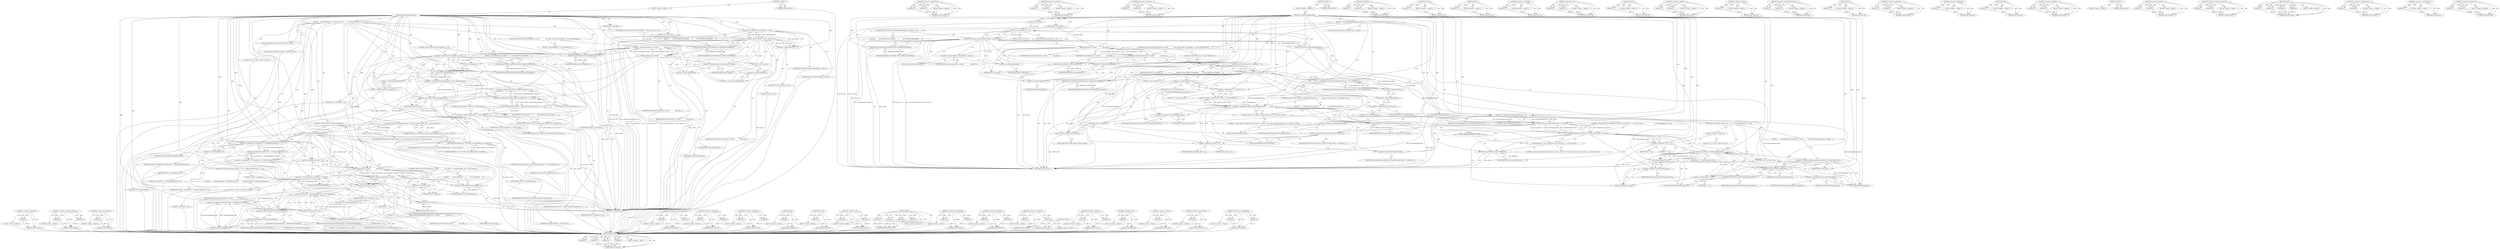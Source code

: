 digraph "&lt;operator&gt;.assignment" {
vulnerable_231 [label=<(METHOD,&lt;operator&gt;.logicalNot)>];
vulnerable_232 [label=<(PARAM,p1)>];
vulnerable_233 [label=<(BLOCK,&lt;empty&gt;,&lt;empty&gt;)>];
vulnerable_234 [label=<(METHOD_RETURN,ANY)>];
vulnerable_185 [label=<(METHOD,&lt;operator&gt;.indirectFieldAccess)>];
vulnerable_186 [label=<(PARAM,p1)>];
vulnerable_187 [label=<(PARAM,p2)>];
vulnerable_188 [label=<(BLOCK,&lt;empty&gt;,&lt;empty&gt;)>];
vulnerable_189 [label=<(METHOD_RETURN,ANY)>];
vulnerable_208 [label=<(METHOD,&lt;operator&gt;.addressOf)>];
vulnerable_209 [label=<(PARAM,p1)>];
vulnerable_210 [label=<(BLOCK,&lt;empty&gt;,&lt;empty&gt;)>];
vulnerable_211 [label=<(METHOD_RETURN,ANY)>];
vulnerable_6 [label=<(METHOD,&lt;global&gt;)<SUB>1</SUB>>];
vulnerable_7 [label=<(BLOCK,&lt;empty&gt;,&lt;empty&gt;)<SUB>1</SUB>>];
vulnerable_8 [label=<(METHOD,setTimeToSampleParams)<SUB>1</SUB>>];
vulnerable_9 [label=<(PARAM,off64_t data_offset)<SUB>2</SUB>>];
vulnerable_10 [label=<(PARAM,size_t data_size)<SUB>2</SUB>>];
vulnerable_11 [label=<(BLOCK,{
    if (mTimeToSample != NULL || data_size &lt; ...,{
    if (mTimeToSample != NULL || data_size &lt; ...)<SUB>2</SUB>>];
vulnerable_12 [label=<(CONTROL_STRUCTURE,IF,if (mTimeToSample != NULL || data_size &lt; 8))<SUB>3</SUB>>];
vulnerable_13 [label=<(&lt;operator&gt;.logicalOr,mTimeToSample != NULL || data_size &lt; 8)<SUB>3</SUB>>];
vulnerable_14 [label=<(&lt;operator&gt;.notEquals,mTimeToSample != NULL)<SUB>3</SUB>>];
vulnerable_15 [label=<(IDENTIFIER,mTimeToSample,mTimeToSample != NULL)<SUB>3</SUB>>];
vulnerable_16 [label=<(IDENTIFIER,NULL,mTimeToSample != NULL)<SUB>3</SUB>>];
vulnerable_17 [label=<(&lt;operator&gt;.lessThan,data_size &lt; 8)<SUB>3</SUB>>];
vulnerable_18 [label=<(IDENTIFIER,data_size,data_size &lt; 8)<SUB>3</SUB>>];
vulnerable_19 [label=<(LITERAL,8,data_size &lt; 8)<SUB>3</SUB>>];
vulnerable_20 [label=<(BLOCK,{
         return ERROR_MALFORMED;
     },{
         return ERROR_MALFORMED;
     })<SUB>3</SUB>>];
vulnerable_21 [label=<(RETURN,return ERROR_MALFORMED;,return ERROR_MALFORMED;)<SUB>4</SUB>>];
vulnerable_22 [label=<(IDENTIFIER,ERROR_MALFORMED,return ERROR_MALFORMED;)<SUB>4</SUB>>];
vulnerable_23 [label="<(LOCAL,uint8_t[8] header: uint8_t[8])<SUB>7</SUB>>"];
vulnerable_24 [label=<(CONTROL_STRUCTURE,IF,if (mDataSource-&gt;readAt(
                data_offset, header, sizeof(header)) &lt; (ssize_t)sizeof(header)))<SUB>8</SUB>>];
vulnerable_25 [label=<(&lt;operator&gt;.lessThan,mDataSource-&gt;readAt(
                data_offse...)<SUB>8</SUB>>];
vulnerable_26 [label=<(readAt,mDataSource-&gt;readAt(
                data_offse...)<SUB>8</SUB>>];
vulnerable_27 [label=<(&lt;operator&gt;.indirectFieldAccess,mDataSource-&gt;readAt)<SUB>8</SUB>>];
vulnerable_28 [label=<(IDENTIFIER,mDataSource,mDataSource-&gt;readAt(
                data_offse...)<SUB>8</SUB>>];
vulnerable_29 [label=<(FIELD_IDENTIFIER,readAt,readAt)<SUB>8</SUB>>];
vulnerable_30 [label=<(IDENTIFIER,data_offset,mDataSource-&gt;readAt(
                data_offse...)<SUB>9</SUB>>];
vulnerable_31 [label=<(IDENTIFIER,header,mDataSource-&gt;readAt(
                data_offse...)<SUB>9</SUB>>];
vulnerable_32 [label=<(&lt;operator&gt;.sizeOf,sizeof(header))<SUB>9</SUB>>];
vulnerable_33 [label=<(IDENTIFIER,header,sizeof(header))<SUB>9</SUB>>];
vulnerable_34 [label=<(&lt;operator&gt;.cast,(ssize_t)sizeof(header))<SUB>9</SUB>>];
vulnerable_35 [label=<(UNKNOWN,ssize_t,ssize_t)<SUB>9</SUB>>];
vulnerable_36 [label=<(&lt;operator&gt;.sizeOf,sizeof(header))<SUB>9</SUB>>];
vulnerable_37 [label=<(IDENTIFIER,header,sizeof(header))<SUB>9</SUB>>];
vulnerable_38 [label=<(BLOCK,{
 return ERROR_IO;
 },{
 return ERROR_IO;
 })<SUB>9</SUB>>];
vulnerable_39 [label=<(RETURN,return ERROR_IO;,return ERROR_IO;)<SUB>10</SUB>>];
vulnerable_40 [label=<(IDENTIFIER,ERROR_IO,return ERROR_IO;)<SUB>10</SUB>>];
vulnerable_41 [label=<(CONTROL_STRUCTURE,IF,if (U32_AT(header) != 0))<SUB>13</SUB>>];
vulnerable_42 [label=<(&lt;operator&gt;.notEquals,U32_AT(header) != 0)<SUB>13</SUB>>];
vulnerable_43 [label=<(U32_AT,U32_AT(header))<SUB>13</SUB>>];
vulnerable_44 [label=<(IDENTIFIER,header,U32_AT(header))<SUB>13</SUB>>];
vulnerable_45 [label=<(LITERAL,0,U32_AT(header) != 0)<SUB>13</SUB>>];
vulnerable_46 [label=<(BLOCK,{
 return ERROR_MALFORMED;

     },{
 return ERROR_MALFORMED;

     })<SUB>13</SUB>>];
vulnerable_47 [label=<(RETURN,return ERROR_MALFORMED;,return ERROR_MALFORMED;)<SUB>14</SUB>>];
vulnerable_48 [label=<(IDENTIFIER,ERROR_MALFORMED,return ERROR_MALFORMED;)<SUB>14</SUB>>];
vulnerable_49 [label=<(&lt;operator&gt;.assignment,mTimeToSampleCount = U32_AT(&amp;header[4]))<SUB>18</SUB>>];
vulnerable_50 [label=<(IDENTIFIER,mTimeToSampleCount,mTimeToSampleCount = U32_AT(&amp;header[4]))<SUB>18</SUB>>];
vulnerable_51 [label=<(U32_AT,U32_AT(&amp;header[4]))<SUB>18</SUB>>];
vulnerable_52 [label=<(&lt;operator&gt;.addressOf,&amp;header[4])<SUB>18</SUB>>];
vulnerable_53 [label=<(&lt;operator&gt;.indirectIndexAccess,header[4])<SUB>18</SUB>>];
vulnerable_54 [label=<(IDENTIFIER,header,U32_AT(&amp;header[4]))<SUB>18</SUB>>];
vulnerable_55 [label=<(LITERAL,4,U32_AT(&amp;header[4]))<SUB>18</SUB>>];
vulnerable_56 [label="<(LOCAL,uint64_t allocSize: uint64_t)<SUB>19</SUB>>"];
vulnerable_57 [label=<(&lt;operator&gt;.assignment,allocSize = (uint64_t)mTimeToSampleCount * 2 * ...)<SUB>19</SUB>>];
vulnerable_58 [label=<(IDENTIFIER,allocSize,allocSize = (uint64_t)mTimeToSampleCount * 2 * ...)<SUB>19</SUB>>];
vulnerable_59 [label=<(&lt;operator&gt;.multiplication,(uint64_t)mTimeToSampleCount * 2 * sizeof(uint3...)<SUB>19</SUB>>];
vulnerable_60 [label=<(&lt;operator&gt;.multiplication,(uint64_t)mTimeToSampleCount * 2)<SUB>19</SUB>>];
vulnerable_61 [label=<(&lt;operator&gt;.cast,(uint64_t)mTimeToSampleCount)<SUB>19</SUB>>];
vulnerable_62 [label=<(UNKNOWN,uint64_t,uint64_t)<SUB>19</SUB>>];
vulnerable_63 [label=<(IDENTIFIER,mTimeToSampleCount,(uint64_t)mTimeToSampleCount)<SUB>19</SUB>>];
vulnerable_64 [label=<(LITERAL,2,(uint64_t)mTimeToSampleCount * 2)<SUB>19</SUB>>];
vulnerable_65 [label=<(&lt;operator&gt;.sizeOf,sizeof(uint32_t))<SUB>19</SUB>>];
vulnerable_66 [label=<(IDENTIFIER,uint32_t,sizeof(uint32_t))<SUB>19</SUB>>];
vulnerable_67 [label=<(CONTROL_STRUCTURE,IF,if (allocSize &gt; UINT32_MAX))<SUB>20</SUB>>];
vulnerable_68 [label=<(&lt;operator&gt;.greaterThan,allocSize &gt; UINT32_MAX)<SUB>20</SUB>>];
vulnerable_69 [label=<(IDENTIFIER,allocSize,allocSize &gt; UINT32_MAX)<SUB>20</SUB>>];
vulnerable_70 [label=<(IDENTIFIER,UINT32_MAX,allocSize &gt; UINT32_MAX)<SUB>20</SUB>>];
vulnerable_71 [label=<(BLOCK,{
         return ERROR_OUT_OF_RANGE;
     },{
         return ERROR_OUT_OF_RANGE;
     })<SUB>20</SUB>>];
vulnerable_72 [label=<(RETURN,return ERROR_OUT_OF_RANGE;,return ERROR_OUT_OF_RANGE;)<SUB>21</SUB>>];
vulnerable_73 [label=<(IDENTIFIER,ERROR_OUT_OF_RANGE,return ERROR_OUT_OF_RANGE;)<SUB>21</SUB>>];
vulnerable_74 [label="<(&lt;operator&gt;.assignment,mTimeToSample = new (std::nothrow) uint32_t[mTi...)<SUB>23</SUB>>"];
vulnerable_75 [label="<(IDENTIFIER,mTimeToSample,mTimeToSample = new (std::nothrow) uint32_t[mTi...)<SUB>23</SUB>>"];
vulnerable_76 [label="<(&lt;operator&gt;.new,new (std::nothrow) uint32_t[mTimeToSampleCount ...)<SUB>23</SUB>>"];
vulnerable_77 [label="<(IDENTIFIER,uint32_t,new (std::nothrow) uint32_t[mTimeToSampleCount ...)<SUB>23</SUB>>"];
vulnerable_78 [label=<(CONTROL_STRUCTURE,IF,if (!mTimeToSample))<SUB>24</SUB>>];
vulnerable_79 [label=<(&lt;operator&gt;.logicalNot,!mTimeToSample)<SUB>24</SUB>>];
vulnerable_80 [label=<(IDENTIFIER,mTimeToSample,!mTimeToSample)<SUB>24</SUB>>];
vulnerable_81 [label=<(BLOCK,&lt;empty&gt;,&lt;empty&gt;)<SUB>25</SUB>>];
vulnerable_82 [label=<(RETURN,return ERROR_OUT_OF_RANGE;,return ERROR_OUT_OF_RANGE;)<SUB>25</SUB>>];
vulnerable_83 [label=<(IDENTIFIER,ERROR_OUT_OF_RANGE,return ERROR_OUT_OF_RANGE;)<SUB>25</SUB>>];
vulnerable_84 [label="<(LOCAL,size_t size: size_t)<SUB>27</SUB>>"];
vulnerable_85 [label=<(&lt;operator&gt;.assignment,size = sizeof(uint32_t) * mTimeToSampleCount * 2)<SUB>27</SUB>>];
vulnerable_86 [label=<(IDENTIFIER,size,size = sizeof(uint32_t) * mTimeToSampleCount * 2)<SUB>27</SUB>>];
vulnerable_87 [label=<(&lt;operator&gt;.multiplication,sizeof(uint32_t) * mTimeToSampleCount * 2)<SUB>27</SUB>>];
vulnerable_88 [label=<(&lt;operator&gt;.multiplication,sizeof(uint32_t) * mTimeToSampleCount)<SUB>27</SUB>>];
vulnerable_89 [label=<(&lt;operator&gt;.sizeOf,sizeof(uint32_t))<SUB>27</SUB>>];
vulnerable_90 [label=<(IDENTIFIER,uint32_t,sizeof(uint32_t))<SUB>27</SUB>>];
vulnerable_91 [label=<(IDENTIFIER,mTimeToSampleCount,sizeof(uint32_t) * mTimeToSampleCount)<SUB>27</SUB>>];
vulnerable_92 [label=<(LITERAL,2,sizeof(uint32_t) * mTimeToSampleCount * 2)<SUB>27</SUB>>];
vulnerable_93 [label=<(CONTROL_STRUCTURE,IF,if (mDataSource-&gt;readAt(
                data_offset + 8, mTimeToSample, size) &lt; (ssize_t)size))<SUB>28</SUB>>];
vulnerable_94 [label=<(&lt;operator&gt;.lessThan,mDataSource-&gt;readAt(
                data_offse...)<SUB>28</SUB>>];
vulnerable_95 [label=<(readAt,mDataSource-&gt;readAt(
                data_offse...)<SUB>28</SUB>>];
vulnerable_96 [label=<(&lt;operator&gt;.indirectFieldAccess,mDataSource-&gt;readAt)<SUB>28</SUB>>];
vulnerable_97 [label=<(IDENTIFIER,mDataSource,mDataSource-&gt;readAt(
                data_offse...)<SUB>28</SUB>>];
vulnerable_98 [label=<(FIELD_IDENTIFIER,readAt,readAt)<SUB>28</SUB>>];
vulnerable_99 [label=<(&lt;operator&gt;.addition,data_offset + 8)<SUB>29</SUB>>];
vulnerable_100 [label=<(IDENTIFIER,data_offset,data_offset + 8)<SUB>29</SUB>>];
vulnerable_101 [label=<(LITERAL,8,data_offset + 8)<SUB>29</SUB>>];
vulnerable_102 [label=<(IDENTIFIER,mTimeToSample,mDataSource-&gt;readAt(
                data_offse...)<SUB>29</SUB>>];
vulnerable_103 [label=<(IDENTIFIER,size,mDataSource-&gt;readAt(
                data_offse...)<SUB>29</SUB>>];
vulnerable_104 [label=<(&lt;operator&gt;.cast,(ssize_t)size)<SUB>29</SUB>>];
vulnerable_105 [label=<(UNKNOWN,ssize_t,ssize_t)<SUB>29</SUB>>];
vulnerable_106 [label=<(IDENTIFIER,size,(ssize_t)size)<SUB>29</SUB>>];
vulnerable_107 [label=<(BLOCK,{
         return ERROR_IO;
     },{
         return ERROR_IO;
     })<SUB>29</SUB>>];
vulnerable_108 [label=<(RETURN,return ERROR_IO;,return ERROR_IO;)<SUB>30</SUB>>];
vulnerable_109 [label=<(IDENTIFIER,ERROR_IO,return ERROR_IO;)<SUB>30</SUB>>];
vulnerable_110 [label=<(CONTROL_STRUCTURE,FOR,for (uint32_t i = 0;i &lt; mTimeToSampleCount * 2;++i))<SUB>33</SUB>>];
vulnerable_111 [label=<(BLOCK,&lt;empty&gt;,&lt;empty&gt;)<SUB>33</SUB>>];
vulnerable_112 [label="<(LOCAL,uint32_t i: uint32_t)<SUB>33</SUB>>"];
vulnerable_113 [label=<(&lt;operator&gt;.assignment,i = 0)<SUB>33</SUB>>];
vulnerable_114 [label=<(IDENTIFIER,i,i = 0)<SUB>33</SUB>>];
vulnerable_115 [label=<(LITERAL,0,i = 0)<SUB>33</SUB>>];
vulnerable_116 [label=<(&lt;operator&gt;.lessThan,i &lt; mTimeToSampleCount * 2)<SUB>33</SUB>>];
vulnerable_117 [label=<(IDENTIFIER,i,i &lt; mTimeToSampleCount * 2)<SUB>33</SUB>>];
vulnerable_118 [label=<(&lt;operator&gt;.multiplication,mTimeToSampleCount * 2)<SUB>33</SUB>>];
vulnerable_119 [label=<(IDENTIFIER,mTimeToSampleCount,mTimeToSampleCount * 2)<SUB>33</SUB>>];
vulnerable_120 [label=<(LITERAL,2,mTimeToSampleCount * 2)<SUB>33</SUB>>];
vulnerable_121 [label=<(&lt;operator&gt;.preIncrement,++i)<SUB>33</SUB>>];
vulnerable_122 [label=<(IDENTIFIER,i,++i)<SUB>33</SUB>>];
vulnerable_123 [label=<(BLOCK,{
        mTimeToSample[i] = ntohl(mTimeToSampl...,{
        mTimeToSample[i] = ntohl(mTimeToSampl...)<SUB>33</SUB>>];
vulnerable_124 [label=<(&lt;operator&gt;.assignment,mTimeToSample[i] = ntohl(mTimeToSample[i]))<SUB>34</SUB>>];
vulnerable_125 [label=<(&lt;operator&gt;.indirectIndexAccess,mTimeToSample[i])<SUB>34</SUB>>];
vulnerable_126 [label=<(IDENTIFIER,mTimeToSample,mTimeToSample[i] = ntohl(mTimeToSample[i]))<SUB>34</SUB>>];
vulnerable_127 [label=<(IDENTIFIER,i,mTimeToSample[i] = ntohl(mTimeToSample[i]))<SUB>34</SUB>>];
vulnerable_128 [label=<(ntohl,ntohl(mTimeToSample[i]))<SUB>34</SUB>>];
vulnerable_129 [label=<(&lt;operator&gt;.indirectIndexAccess,mTimeToSample[i])<SUB>34</SUB>>];
vulnerable_130 [label=<(IDENTIFIER,mTimeToSample,ntohl(mTimeToSample[i]))<SUB>34</SUB>>];
vulnerable_131 [label=<(IDENTIFIER,i,ntohl(mTimeToSample[i]))<SUB>34</SUB>>];
vulnerable_132 [label=<(RETURN,return OK;,return OK;)<SUB>36</SUB>>];
vulnerable_133 [label=<(IDENTIFIER,OK,return OK;)<SUB>36</SUB>>];
vulnerable_134 [label=<(METHOD_RETURN,status_t)<SUB>1</SUB>>];
vulnerable_136 [label=<(METHOD_RETURN,ANY)<SUB>1</SUB>>];
vulnerable_212 [label=<(METHOD,&lt;operator&gt;.indirectIndexAccess)>];
vulnerable_213 [label=<(PARAM,p1)>];
vulnerable_214 [label=<(PARAM,p2)>];
vulnerable_215 [label=<(BLOCK,&lt;empty&gt;,&lt;empty&gt;)>];
vulnerable_216 [label=<(METHOD_RETURN,ANY)>];
vulnerable_168 [label=<(METHOD,&lt;operator&gt;.notEquals)>];
vulnerable_169 [label=<(PARAM,p1)>];
vulnerable_170 [label=<(PARAM,p2)>];
vulnerable_171 [label=<(BLOCK,&lt;empty&gt;,&lt;empty&gt;)>];
vulnerable_172 [label=<(METHOD_RETURN,ANY)>];
vulnerable_203 [label=<(METHOD,&lt;operator&gt;.assignment)>];
vulnerable_204 [label=<(PARAM,p1)>];
vulnerable_205 [label=<(PARAM,p2)>];
vulnerable_206 [label=<(BLOCK,&lt;empty&gt;,&lt;empty&gt;)>];
vulnerable_207 [label=<(METHOD_RETURN,ANY)>];
vulnerable_244 [label=<(METHOD,ntohl)>];
vulnerable_245 [label=<(PARAM,p1)>];
vulnerable_246 [label=<(BLOCK,&lt;empty&gt;,&lt;empty&gt;)>];
vulnerable_247 [label=<(METHOD_RETURN,ANY)>];
vulnerable_199 [label=<(METHOD,U32_AT)>];
vulnerable_200 [label=<(PARAM,p1)>];
vulnerable_201 [label=<(BLOCK,&lt;empty&gt;,&lt;empty&gt;)>];
vulnerable_202 [label=<(METHOD_RETURN,ANY)>];
vulnerable_194 [label=<(METHOD,&lt;operator&gt;.cast)>];
vulnerable_195 [label=<(PARAM,p1)>];
vulnerable_196 [label=<(PARAM,p2)>];
vulnerable_197 [label=<(BLOCK,&lt;empty&gt;,&lt;empty&gt;)>];
vulnerable_198 [label=<(METHOD_RETURN,ANY)>];
vulnerable_178 [label=<(METHOD,readAt)>];
vulnerable_179 [label=<(PARAM,p1)>];
vulnerable_180 [label=<(PARAM,p2)>];
vulnerable_181 [label=<(PARAM,p3)>];
vulnerable_182 [label=<(PARAM,p4)>];
vulnerable_183 [label=<(BLOCK,&lt;empty&gt;,&lt;empty&gt;)>];
vulnerable_184 [label=<(METHOD_RETURN,ANY)>];
vulnerable_222 [label=<(METHOD,&lt;operator&gt;.greaterThan)>];
vulnerable_223 [label=<(PARAM,p1)>];
vulnerable_224 [label=<(PARAM,p2)>];
vulnerable_225 [label=<(BLOCK,&lt;empty&gt;,&lt;empty&gt;)>];
vulnerable_226 [label=<(METHOD_RETURN,ANY)>];
vulnerable_173 [label=<(METHOD,&lt;operator&gt;.lessThan)>];
vulnerable_174 [label=<(PARAM,p1)>];
vulnerable_175 [label=<(PARAM,p2)>];
vulnerable_176 [label=<(BLOCK,&lt;empty&gt;,&lt;empty&gt;)>];
vulnerable_177 [label=<(METHOD_RETURN,ANY)>];
vulnerable_163 [label=<(METHOD,&lt;operator&gt;.logicalOr)>];
vulnerable_164 [label=<(PARAM,p1)>];
vulnerable_165 [label=<(PARAM,p2)>];
vulnerable_166 [label=<(BLOCK,&lt;empty&gt;,&lt;empty&gt;)>];
vulnerable_167 [label=<(METHOD_RETURN,ANY)>];
vulnerable_157 [label=<(METHOD,&lt;global&gt;)<SUB>1</SUB>>];
vulnerable_158 [label=<(BLOCK,&lt;empty&gt;,&lt;empty&gt;)>];
vulnerable_159 [label=<(METHOD_RETURN,ANY)>];
vulnerable_235 [label=<(METHOD,&lt;operator&gt;.addition)>];
vulnerable_236 [label=<(PARAM,p1)>];
vulnerable_237 [label=<(PARAM,p2)>];
vulnerable_238 [label=<(BLOCK,&lt;empty&gt;,&lt;empty&gt;)>];
vulnerable_239 [label=<(METHOD_RETURN,ANY)>];
vulnerable_227 [label=<(METHOD,&lt;operator&gt;.new)>];
vulnerable_228 [label=<(PARAM,p1)>];
vulnerable_229 [label=<(BLOCK,&lt;empty&gt;,&lt;empty&gt;)>];
vulnerable_230 [label=<(METHOD_RETURN,ANY)>];
vulnerable_190 [label=<(METHOD,&lt;operator&gt;.sizeOf)>];
vulnerable_191 [label=<(PARAM,p1)>];
vulnerable_192 [label=<(BLOCK,&lt;empty&gt;,&lt;empty&gt;)>];
vulnerable_193 [label=<(METHOD_RETURN,ANY)>];
vulnerable_240 [label=<(METHOD,&lt;operator&gt;.preIncrement)>];
vulnerable_241 [label=<(PARAM,p1)>];
vulnerable_242 [label=<(BLOCK,&lt;empty&gt;,&lt;empty&gt;)>];
vulnerable_243 [label=<(METHOD_RETURN,ANY)>];
vulnerable_217 [label=<(METHOD,&lt;operator&gt;.multiplication)>];
vulnerable_218 [label=<(PARAM,p1)>];
vulnerable_219 [label=<(PARAM,p2)>];
vulnerable_220 [label=<(BLOCK,&lt;empty&gt;,&lt;empty&gt;)>];
vulnerable_221 [label=<(METHOD_RETURN,ANY)>];
fixed_239 [label=<(METHOD,getVector)>];
fixed_240 [label=<(PARAM,p1)>];
fixed_241 [label=<(PARAM,p2)>];
fixed_242 [label=<(PARAM,p3)>];
fixed_243 [label=<(PARAM,p4)>];
fixed_244 [label=<(BLOCK,&lt;empty&gt;,&lt;empty&gt;)>];
fixed_245 [label=<(METHOD_RETURN,ANY)>];
fixed_220 [label=<(METHOD,&lt;operator&gt;.greaterThan)>];
fixed_221 [label=<(PARAM,p1)>];
fixed_222 [label=<(PARAM,p2)>];
fixed_223 [label=<(BLOCK,&lt;empty&gt;,&lt;empty&gt;)>];
fixed_224 [label=<(METHOD_RETURN,ANY)>];
fixed_171 [label=<(METHOD,&lt;operator&gt;.lessThan)>];
fixed_172 [label=<(PARAM,p1)>];
fixed_173 [label=<(PARAM,p2)>];
fixed_174 [label=<(BLOCK,&lt;empty&gt;,&lt;empty&gt;)>];
fixed_175 [label=<(METHOD_RETURN,ANY)>];
fixed_197 [label=<(METHOD,&lt;operator&gt;.notEquals)>];
fixed_198 [label=<(PARAM,p1)>];
fixed_199 [label=<(PARAM,p2)>];
fixed_200 [label=<(BLOCK,&lt;empty&gt;,&lt;empty&gt;)>];
fixed_201 [label=<(METHOD_RETURN,ANY)>];
fixed_6 [label=<(METHOD,&lt;global&gt;)<SUB>1</SUB>>];
fixed_7 [label=<(BLOCK,&lt;empty&gt;,&lt;empty&gt;)<SUB>1</SUB>>];
fixed_8 [label=<(METHOD,setTimeToSampleParams)<SUB>1</SUB>>];
fixed_9 [label=<(PARAM,off64_t data_offset)<SUB>2</SUB>>];
fixed_10 [label=<(PARAM,size_t data_size)<SUB>2</SUB>>];
fixed_11 [label=<(BLOCK,{
    if (!mTimeToSample.empty() || data_size &lt;...,{
    if (!mTimeToSample.empty() || data_size &lt;...)<SUB>2</SUB>>];
fixed_12 [label=<(CONTROL_STRUCTURE,IF,if (!mTimeToSample.empty() || data_size &lt; 8))<SUB>3</SUB>>];
fixed_13 [label=<(&lt;operator&gt;.logicalOr,!mTimeToSample.empty() || data_size &lt; 8)<SUB>3</SUB>>];
fixed_14 [label=<(&lt;operator&gt;.logicalNot,!mTimeToSample.empty())<SUB>3</SUB>>];
fixed_15 [label=<(empty,mTimeToSample.empty())<SUB>3</SUB>>];
fixed_16 [label=<(&lt;operator&gt;.fieldAccess,mTimeToSample.empty)<SUB>3</SUB>>];
fixed_17 [label=<(IDENTIFIER,mTimeToSample,mTimeToSample.empty())<SUB>3</SUB>>];
fixed_18 [label=<(FIELD_IDENTIFIER,empty,empty)<SUB>3</SUB>>];
fixed_19 [label=<(&lt;operator&gt;.lessThan,data_size &lt; 8)<SUB>3</SUB>>];
fixed_20 [label=<(IDENTIFIER,data_size,data_size &lt; 8)<SUB>3</SUB>>];
fixed_21 [label=<(LITERAL,8,data_size &lt; 8)<SUB>3</SUB>>];
fixed_22 [label=<(BLOCK,{
         return ERROR_MALFORMED;
     },{
         return ERROR_MALFORMED;
     })<SUB>3</SUB>>];
fixed_23 [label=<(RETURN,return ERROR_MALFORMED;,return ERROR_MALFORMED;)<SUB>4</SUB>>];
fixed_24 [label=<(IDENTIFIER,ERROR_MALFORMED,return ERROR_MALFORMED;)<SUB>4</SUB>>];
fixed_25 [label="<(LOCAL,uint8_t[8] header: uint8_t[8])<SUB>7</SUB>>"];
fixed_26 [label=<(CONTROL_STRUCTURE,IF,if (mDataSource-&gt;readAt(
                data_offset, header, sizeof(header)) &lt; (ssize_t)sizeof(header)))<SUB>8</SUB>>];
fixed_27 [label=<(&lt;operator&gt;.lessThan,mDataSource-&gt;readAt(
                data_offse...)<SUB>8</SUB>>];
fixed_28 [label=<(readAt,mDataSource-&gt;readAt(
                data_offse...)<SUB>8</SUB>>];
fixed_29 [label=<(&lt;operator&gt;.indirectFieldAccess,mDataSource-&gt;readAt)<SUB>8</SUB>>];
fixed_30 [label=<(IDENTIFIER,mDataSource,mDataSource-&gt;readAt(
                data_offse...)<SUB>8</SUB>>];
fixed_31 [label=<(FIELD_IDENTIFIER,readAt,readAt)<SUB>8</SUB>>];
fixed_32 [label=<(IDENTIFIER,data_offset,mDataSource-&gt;readAt(
                data_offse...)<SUB>9</SUB>>];
fixed_33 [label=<(IDENTIFIER,header,mDataSource-&gt;readAt(
                data_offse...)<SUB>9</SUB>>];
fixed_34 [label=<(&lt;operator&gt;.sizeOf,sizeof(header))<SUB>9</SUB>>];
fixed_35 [label=<(IDENTIFIER,header,sizeof(header))<SUB>9</SUB>>];
fixed_36 [label=<(&lt;operator&gt;.cast,(ssize_t)sizeof(header))<SUB>9</SUB>>];
fixed_37 [label=<(UNKNOWN,ssize_t,ssize_t)<SUB>9</SUB>>];
fixed_38 [label=<(&lt;operator&gt;.sizeOf,sizeof(header))<SUB>9</SUB>>];
fixed_39 [label=<(IDENTIFIER,header,sizeof(header))<SUB>9</SUB>>];
fixed_40 [label=<(BLOCK,{
 return ERROR_IO;
 },{
 return ERROR_IO;
 })<SUB>9</SUB>>];
fixed_41 [label=<(RETURN,return ERROR_IO;,return ERROR_IO;)<SUB>10</SUB>>];
fixed_42 [label=<(IDENTIFIER,ERROR_IO,return ERROR_IO;)<SUB>10</SUB>>];
fixed_43 [label=<(CONTROL_STRUCTURE,IF,if (U32_AT(header) != 0))<SUB>13</SUB>>];
fixed_44 [label=<(&lt;operator&gt;.notEquals,U32_AT(header) != 0)<SUB>13</SUB>>];
fixed_45 [label=<(U32_AT,U32_AT(header))<SUB>13</SUB>>];
fixed_46 [label=<(IDENTIFIER,header,U32_AT(header))<SUB>13</SUB>>];
fixed_47 [label=<(LITERAL,0,U32_AT(header) != 0)<SUB>13</SUB>>];
fixed_48 [label=<(BLOCK,{
 return ERROR_MALFORMED;

     },{
 return ERROR_MALFORMED;

     })<SUB>13</SUB>>];
fixed_49 [label=<(RETURN,return ERROR_MALFORMED;,return ERROR_MALFORMED;)<SUB>14</SUB>>];
fixed_50 [label=<(IDENTIFIER,ERROR_MALFORMED,return ERROR_MALFORMED;)<SUB>14</SUB>>];
fixed_51 [label=<(&lt;operator&gt;.assignment,mTimeToSampleCount = U32_AT(&amp;header[4]))<SUB>18</SUB>>];
fixed_52 [label=<(IDENTIFIER,mTimeToSampleCount,mTimeToSampleCount = U32_AT(&amp;header[4]))<SUB>18</SUB>>];
fixed_53 [label=<(U32_AT,U32_AT(&amp;header[4]))<SUB>18</SUB>>];
fixed_54 [label=<(&lt;operator&gt;.addressOf,&amp;header[4])<SUB>18</SUB>>];
fixed_55 [label=<(&lt;operator&gt;.indirectIndexAccess,header[4])<SUB>18</SUB>>];
fixed_56 [label=<(IDENTIFIER,header,U32_AT(&amp;header[4]))<SUB>18</SUB>>];
fixed_57 [label=<(LITERAL,4,U32_AT(&amp;header[4]))<SUB>18</SUB>>];
fixed_58 [label=<(CONTROL_STRUCTURE,IF,if ((uint64_t)mTimeToSampleCount &gt;
        (uint64_t)UINT32_MAX / (2 * sizeof(uint32_t))))<SUB>19</SUB>>];
fixed_59 [label=<(&lt;operator&gt;.greaterThan,(uint64_t)mTimeToSampleCount &gt;
        (uint64_...)<SUB>19</SUB>>];
fixed_60 [label=<(&lt;operator&gt;.cast,(uint64_t)mTimeToSampleCount)<SUB>19</SUB>>];
fixed_61 [label=<(UNKNOWN,uint64_t,uint64_t)<SUB>19</SUB>>];
fixed_62 [label=<(IDENTIFIER,mTimeToSampleCount,(uint64_t)mTimeToSampleCount)<SUB>19</SUB>>];
fixed_63 [label=<(&lt;operator&gt;.division,(uint64_t)UINT32_MAX / (2 * sizeof(uint32_t)))<SUB>20</SUB>>];
fixed_64 [label=<(&lt;operator&gt;.cast,(uint64_t)UINT32_MAX)<SUB>20</SUB>>];
fixed_65 [label=<(UNKNOWN,uint64_t,uint64_t)<SUB>20</SUB>>];
fixed_66 [label=<(IDENTIFIER,UINT32_MAX,(uint64_t)UINT32_MAX)<SUB>20</SUB>>];
fixed_67 [label=<(&lt;operator&gt;.multiplication,2 * sizeof(uint32_t))<SUB>20</SUB>>];
fixed_68 [label=<(LITERAL,2,2 * sizeof(uint32_t))<SUB>20</SUB>>];
fixed_69 [label=<(&lt;operator&gt;.sizeOf,sizeof(uint32_t))<SUB>20</SUB>>];
fixed_70 [label=<(IDENTIFIER,uint32_t,sizeof(uint32_t))<SUB>20</SUB>>];
fixed_71 [label=<(BLOCK,{
        // Choose this bound because
        ...,{
        // Choose this bound because
        ...)<SUB>20</SUB>>];
fixed_72 [label="<(ALOGE,ALOGE(&quot;  Error: Time-to-sample table size too l...)<SUB>27</SUB>>"];
fixed_73 [label="<(LITERAL,&quot;  Error: Time-to-sample table size too large.&quot;,ALOGE(&quot;  Error: Time-to-sample table size too l...)<SUB>27</SUB>>"];
fixed_74 [label=<(RETURN,return ERROR_OUT_OF_RANGE;,return ERROR_OUT_OF_RANGE;)<SUB>29</SUB>>];
fixed_75 [label=<(IDENTIFIER,ERROR_OUT_OF_RANGE,return ERROR_OUT_OF_RANGE;)<SUB>29</SUB>>];
fixed_76 [label=<(CONTROL_STRUCTURE,IF,if (!mDataSource-&gt;getVector(data_offset + 8, &amp;mTimeToSample,
                                mTimeToSampleCount * 2)))<SUB>34</SUB>>];
fixed_77 [label=<(&lt;operator&gt;.logicalNot,!mDataSource-&gt;getVector(data_offset + 8, &amp;mTime...)<SUB>34</SUB>>];
fixed_78 [label=<(getVector,mDataSource-&gt;getVector(data_offset + 8, &amp;mTimeT...)<SUB>34</SUB>>];
fixed_79 [label=<(&lt;operator&gt;.indirectFieldAccess,mDataSource-&gt;getVector)<SUB>34</SUB>>];
fixed_80 [label=<(IDENTIFIER,mDataSource,mDataSource-&gt;getVector(data_offset + 8, &amp;mTimeT...)<SUB>34</SUB>>];
fixed_81 [label=<(FIELD_IDENTIFIER,getVector,getVector)<SUB>34</SUB>>];
fixed_82 [label=<(&lt;operator&gt;.addition,data_offset + 8)<SUB>34</SUB>>];
fixed_83 [label=<(IDENTIFIER,data_offset,data_offset + 8)<SUB>34</SUB>>];
fixed_84 [label=<(LITERAL,8,data_offset + 8)<SUB>34</SUB>>];
fixed_85 [label=<(&lt;operator&gt;.addressOf,&amp;mTimeToSample)<SUB>34</SUB>>];
fixed_86 [label=<(IDENTIFIER,mTimeToSample,mDataSource-&gt;getVector(data_offset + 8, &amp;mTimeT...)<SUB>34</SUB>>];
fixed_87 [label=<(&lt;operator&gt;.multiplication,mTimeToSampleCount * 2)<SUB>35</SUB>>];
fixed_88 [label=<(IDENTIFIER,mTimeToSampleCount,mTimeToSampleCount * 2)<SUB>35</SUB>>];
fixed_89 [label=<(LITERAL,2,mTimeToSampleCount * 2)<SUB>35</SUB>>];
fixed_90 [label="<(BLOCK,{
        ALOGE(&quot;  Error: Incomplete data read ...,{
        ALOGE(&quot;  Error: Incomplete data read ...)<SUB>35</SUB>>"];
fixed_91 [label="<(ALOGE,ALOGE(&quot;  Error: Incomplete data read for time-t...)<SUB>36</SUB>>"];
fixed_92 [label="<(LITERAL,&quot;  Error: Incomplete data read for time-to-samp...,ALOGE(&quot;  Error: Incomplete data read for time-t...)<SUB>36</SUB>>"];
fixed_93 [label=<(RETURN,return ERROR_IO;,return ERROR_IO;)<SUB>37</SUB>>];
fixed_94 [label=<(IDENTIFIER,ERROR_IO,return ERROR_IO;)<SUB>37</SUB>>];
fixed_95 [label=<(CONTROL_STRUCTURE,FOR,for (size_t i = 0;i &lt; mTimeToSample.size();++i))<SUB>40</SUB>>];
fixed_96 [label=<(BLOCK,&lt;empty&gt;,&lt;empty&gt;)<SUB>40</SUB>>];
fixed_97 [label="<(LOCAL,size_t i: size_t)<SUB>40</SUB>>"];
fixed_98 [label=<(&lt;operator&gt;.assignment,i = 0)<SUB>40</SUB>>];
fixed_99 [label=<(IDENTIFIER,i,i = 0)<SUB>40</SUB>>];
fixed_100 [label=<(LITERAL,0,i = 0)<SUB>40</SUB>>];
fixed_101 [label=<(&lt;operator&gt;.lessThan,i &lt; mTimeToSample.size())<SUB>40</SUB>>];
fixed_102 [label=<(IDENTIFIER,i,i &lt; mTimeToSample.size())<SUB>40</SUB>>];
fixed_103 [label=<(size,mTimeToSample.size())<SUB>40</SUB>>];
fixed_104 [label=<(&lt;operator&gt;.fieldAccess,mTimeToSample.size)<SUB>40</SUB>>];
fixed_105 [label=<(IDENTIFIER,mTimeToSample,mTimeToSample.size())<SUB>40</SUB>>];
fixed_106 [label=<(FIELD_IDENTIFIER,size,size)<SUB>40</SUB>>];
fixed_107 [label=<(&lt;operator&gt;.preIncrement,++i)<SUB>40</SUB>>];
fixed_108 [label=<(IDENTIFIER,i,++i)<SUB>40</SUB>>];
fixed_109 [label=<(BLOCK,{
        mTimeToSample.editItemAt(i) = ntohl(m...,{
        mTimeToSample.editItemAt(i) = ntohl(m...)<SUB>40</SUB>>];
fixed_110 [label=<(&lt;operator&gt;.assignment,mTimeToSample.editItemAt(i) = ntohl(mTimeToSamp...)<SUB>41</SUB>>];
fixed_111 [label=<(editItemAt,mTimeToSample.editItemAt(i))<SUB>41</SUB>>];
fixed_112 [label=<(&lt;operator&gt;.fieldAccess,mTimeToSample.editItemAt)<SUB>41</SUB>>];
fixed_113 [label=<(IDENTIFIER,mTimeToSample,mTimeToSample.editItemAt(i))<SUB>41</SUB>>];
fixed_114 [label=<(FIELD_IDENTIFIER,editItemAt,editItemAt)<SUB>41</SUB>>];
fixed_115 [label=<(IDENTIFIER,i,mTimeToSample.editItemAt(i))<SUB>41</SUB>>];
fixed_116 [label=<(ntohl,ntohl(mTimeToSample[i]))<SUB>41</SUB>>];
fixed_117 [label=<(&lt;operator&gt;.indirectIndexAccess,mTimeToSample[i])<SUB>41</SUB>>];
fixed_118 [label=<(IDENTIFIER,mTimeToSample,ntohl(mTimeToSample[i]))<SUB>41</SUB>>];
fixed_119 [label=<(IDENTIFIER,i,ntohl(mTimeToSample[i]))<SUB>41</SUB>>];
fixed_120 [label=<(RETURN,return OK;,return OK;)<SUB>43</SUB>>];
fixed_121 [label=<(IDENTIFIER,OK,return OK;)<SUB>43</SUB>>];
fixed_122 [label=<(METHOD_RETURN,status_t)<SUB>1</SUB>>];
fixed_124 [label=<(METHOD_RETURN,ANY)<SUB>1</SUB>>];
fixed_259 [label=<(METHOD,editItemAt)>];
fixed_260 [label=<(PARAM,p1)>];
fixed_261 [label=<(PARAM,p2)>];
fixed_262 [label=<(BLOCK,&lt;empty&gt;,&lt;empty&gt;)>];
fixed_263 [label=<(METHOD_RETURN,ANY)>];
fixed_202 [label=<(METHOD,U32_AT)>];
fixed_203 [label=<(PARAM,p1)>];
fixed_204 [label=<(BLOCK,&lt;empty&gt;,&lt;empty&gt;)>];
fixed_205 [label=<(METHOD_RETURN,ANY)>];
fixed_264 [label=<(METHOD,ntohl)>];
fixed_265 [label=<(PARAM,p1)>];
fixed_266 [label=<(BLOCK,&lt;empty&gt;,&lt;empty&gt;)>];
fixed_267 [label=<(METHOD_RETURN,ANY)>];
fixed_158 [label=<(METHOD,&lt;operator&gt;.logicalNot)>];
fixed_159 [label=<(PARAM,p1)>];
fixed_160 [label=<(BLOCK,&lt;empty&gt;,&lt;empty&gt;)>];
fixed_161 [label=<(METHOD_RETURN,ANY)>];
fixed_192 [label=<(METHOD,&lt;operator&gt;.cast)>];
fixed_193 [label=<(PARAM,p1)>];
fixed_194 [label=<(PARAM,p2)>];
fixed_195 [label=<(BLOCK,&lt;empty&gt;,&lt;empty&gt;)>];
fixed_196 [label=<(METHOD_RETURN,ANY)>];
fixed_235 [label=<(METHOD,ALOGE)>];
fixed_236 [label=<(PARAM,p1)>];
fixed_237 [label=<(BLOCK,&lt;empty&gt;,&lt;empty&gt;)>];
fixed_238 [label=<(METHOD_RETURN,ANY)>];
fixed_246 [label=<(METHOD,&lt;operator&gt;.addition)>];
fixed_247 [label=<(PARAM,p1)>];
fixed_248 [label=<(PARAM,p2)>];
fixed_249 [label=<(BLOCK,&lt;empty&gt;,&lt;empty&gt;)>];
fixed_250 [label=<(METHOD_RETURN,ANY)>];
fixed_188 [label=<(METHOD,&lt;operator&gt;.sizeOf)>];
fixed_189 [label=<(PARAM,p1)>];
fixed_190 [label=<(BLOCK,&lt;empty&gt;,&lt;empty&gt;)>];
fixed_191 [label=<(METHOD_RETURN,ANY)>];
fixed_183 [label=<(METHOD,&lt;operator&gt;.indirectFieldAccess)>];
fixed_184 [label=<(PARAM,p1)>];
fixed_185 [label=<(PARAM,p2)>];
fixed_186 [label=<(BLOCK,&lt;empty&gt;,&lt;empty&gt;)>];
fixed_187 [label=<(METHOD_RETURN,ANY)>];
fixed_251 [label=<(METHOD,size)>];
fixed_252 [label=<(PARAM,p1)>];
fixed_253 [label=<(BLOCK,&lt;empty&gt;,&lt;empty&gt;)>];
fixed_254 [label=<(METHOD_RETURN,ANY)>];
fixed_166 [label=<(METHOD,&lt;operator&gt;.fieldAccess)>];
fixed_167 [label=<(PARAM,p1)>];
fixed_168 [label=<(PARAM,p2)>];
fixed_169 [label=<(BLOCK,&lt;empty&gt;,&lt;empty&gt;)>];
fixed_170 [label=<(METHOD_RETURN,ANY)>];
fixed_211 [label=<(METHOD,&lt;operator&gt;.addressOf)>];
fixed_212 [label=<(PARAM,p1)>];
fixed_213 [label=<(BLOCK,&lt;empty&gt;,&lt;empty&gt;)>];
fixed_214 [label=<(METHOD_RETURN,ANY)>];
fixed_162 [label=<(METHOD,empty)>];
fixed_163 [label=<(PARAM,p1)>];
fixed_164 [label=<(BLOCK,&lt;empty&gt;,&lt;empty&gt;)>];
fixed_165 [label=<(METHOD_RETURN,ANY)>];
fixed_153 [label=<(METHOD,&lt;operator&gt;.logicalOr)>];
fixed_154 [label=<(PARAM,p1)>];
fixed_155 [label=<(PARAM,p2)>];
fixed_156 [label=<(BLOCK,&lt;empty&gt;,&lt;empty&gt;)>];
fixed_157 [label=<(METHOD_RETURN,ANY)>];
fixed_147 [label=<(METHOD,&lt;global&gt;)<SUB>1</SUB>>];
fixed_148 [label=<(BLOCK,&lt;empty&gt;,&lt;empty&gt;)>];
fixed_149 [label=<(METHOD_RETURN,ANY)>];
fixed_225 [label=<(METHOD,&lt;operator&gt;.division)>];
fixed_226 [label=<(PARAM,p1)>];
fixed_227 [label=<(PARAM,p2)>];
fixed_228 [label=<(BLOCK,&lt;empty&gt;,&lt;empty&gt;)>];
fixed_229 [label=<(METHOD_RETURN,ANY)>];
fixed_215 [label=<(METHOD,&lt;operator&gt;.indirectIndexAccess)>];
fixed_216 [label=<(PARAM,p1)>];
fixed_217 [label=<(PARAM,p2)>];
fixed_218 [label=<(BLOCK,&lt;empty&gt;,&lt;empty&gt;)>];
fixed_219 [label=<(METHOD_RETURN,ANY)>];
fixed_176 [label=<(METHOD,readAt)>];
fixed_177 [label=<(PARAM,p1)>];
fixed_178 [label=<(PARAM,p2)>];
fixed_179 [label=<(PARAM,p3)>];
fixed_180 [label=<(PARAM,p4)>];
fixed_181 [label=<(BLOCK,&lt;empty&gt;,&lt;empty&gt;)>];
fixed_182 [label=<(METHOD_RETURN,ANY)>];
fixed_230 [label=<(METHOD,&lt;operator&gt;.multiplication)>];
fixed_231 [label=<(PARAM,p1)>];
fixed_232 [label=<(PARAM,p2)>];
fixed_233 [label=<(BLOCK,&lt;empty&gt;,&lt;empty&gt;)>];
fixed_234 [label=<(METHOD_RETURN,ANY)>];
fixed_255 [label=<(METHOD,&lt;operator&gt;.preIncrement)>];
fixed_256 [label=<(PARAM,p1)>];
fixed_257 [label=<(BLOCK,&lt;empty&gt;,&lt;empty&gt;)>];
fixed_258 [label=<(METHOD_RETURN,ANY)>];
fixed_206 [label=<(METHOD,&lt;operator&gt;.assignment)>];
fixed_207 [label=<(PARAM,p1)>];
fixed_208 [label=<(PARAM,p2)>];
fixed_209 [label=<(BLOCK,&lt;empty&gt;,&lt;empty&gt;)>];
fixed_210 [label=<(METHOD_RETURN,ANY)>];
vulnerable_231 -> vulnerable_232  [key=0, label="AST: "];
vulnerable_231 -> vulnerable_232  [key=1, label="DDG: "];
vulnerable_231 -> vulnerable_233  [key=0, label="AST: "];
vulnerable_231 -> vulnerable_234  [key=0, label="AST: "];
vulnerable_231 -> vulnerable_234  [key=1, label="CFG: "];
vulnerable_232 -> vulnerable_234  [key=0, label="DDG: p1"];
vulnerable_233 -> fixed_239  [key=0];
vulnerable_234 -> fixed_239  [key=0];
vulnerable_185 -> vulnerable_186  [key=0, label="AST: "];
vulnerable_185 -> vulnerable_186  [key=1, label="DDG: "];
vulnerable_185 -> vulnerable_188  [key=0, label="AST: "];
vulnerable_185 -> vulnerable_187  [key=0, label="AST: "];
vulnerable_185 -> vulnerable_187  [key=1, label="DDG: "];
vulnerable_185 -> vulnerable_189  [key=0, label="AST: "];
vulnerable_185 -> vulnerable_189  [key=1, label="CFG: "];
vulnerable_186 -> vulnerable_189  [key=0, label="DDG: p1"];
vulnerable_187 -> vulnerable_189  [key=0, label="DDG: p2"];
vulnerable_188 -> fixed_239  [key=0];
vulnerable_189 -> fixed_239  [key=0];
vulnerable_208 -> vulnerable_209  [key=0, label="AST: "];
vulnerable_208 -> vulnerable_209  [key=1, label="DDG: "];
vulnerable_208 -> vulnerable_210  [key=0, label="AST: "];
vulnerable_208 -> vulnerable_211  [key=0, label="AST: "];
vulnerable_208 -> vulnerable_211  [key=1, label="CFG: "];
vulnerable_209 -> vulnerable_211  [key=0, label="DDG: p1"];
vulnerable_210 -> fixed_239  [key=0];
vulnerable_211 -> fixed_239  [key=0];
vulnerable_6 -> vulnerable_7  [key=0, label="AST: "];
vulnerable_6 -> vulnerable_136  [key=0, label="AST: "];
vulnerable_6 -> vulnerable_136  [key=1, label="CFG: "];
vulnerable_7 -> vulnerable_8  [key=0, label="AST: "];
vulnerable_8 -> vulnerable_9  [key=0, label="AST: "];
vulnerable_8 -> vulnerable_9  [key=1, label="DDG: "];
vulnerable_8 -> vulnerable_10  [key=0, label="AST: "];
vulnerable_8 -> vulnerable_10  [key=1, label="DDG: "];
vulnerable_8 -> vulnerable_11  [key=0, label="AST: "];
vulnerable_8 -> vulnerable_134  [key=0, label="AST: "];
vulnerable_8 -> vulnerable_14  [key=0, label="CFG: "];
vulnerable_8 -> vulnerable_14  [key=1, label="DDG: "];
vulnerable_8 -> vulnerable_132  [key=0, label="DDG: "];
vulnerable_8 -> vulnerable_133  [key=0, label="DDG: "];
vulnerable_8 -> vulnerable_21  [key=0, label="DDG: "];
vulnerable_8 -> vulnerable_39  [key=0, label="DDG: "];
vulnerable_8 -> vulnerable_42  [key=0, label="DDG: "];
vulnerable_8 -> vulnerable_47  [key=0, label="DDG: "];
vulnerable_8 -> vulnerable_68  [key=0, label="DDG: "];
vulnerable_8 -> vulnerable_72  [key=0, label="DDG: "];
vulnerable_8 -> vulnerable_76  [key=0, label="DDG: "];
vulnerable_8 -> vulnerable_79  [key=0, label="DDG: "];
vulnerable_8 -> vulnerable_82  [key=0, label="DDG: "];
vulnerable_8 -> vulnerable_87  [key=0, label="DDG: "];
vulnerable_8 -> vulnerable_94  [key=0, label="DDG: "];
vulnerable_8 -> vulnerable_108  [key=0, label="DDG: "];
vulnerable_8 -> vulnerable_113  [key=0, label="DDG: "];
vulnerable_8 -> vulnerable_116  [key=0, label="DDG: "];
vulnerable_8 -> vulnerable_121  [key=0, label="DDG: "];
vulnerable_8 -> vulnerable_17  [key=0, label="DDG: "];
vulnerable_8 -> vulnerable_22  [key=0, label="DDG: "];
vulnerable_8 -> vulnerable_26  [key=0, label="DDG: "];
vulnerable_8 -> vulnerable_40  [key=0, label="DDG: "];
vulnerable_8 -> vulnerable_43  [key=0, label="DDG: "];
vulnerable_8 -> vulnerable_48  [key=0, label="DDG: "];
vulnerable_8 -> vulnerable_60  [key=0, label="DDG: "];
vulnerable_8 -> vulnerable_73  [key=0, label="DDG: "];
vulnerable_8 -> vulnerable_83  [key=0, label="DDG: "];
vulnerable_8 -> vulnerable_88  [key=0, label="DDG: "];
vulnerable_8 -> vulnerable_95  [key=0, label="DDG: "];
vulnerable_8 -> vulnerable_104  [key=0, label="DDG: "];
vulnerable_8 -> vulnerable_109  [key=0, label="DDG: "];
vulnerable_8 -> vulnerable_118  [key=0, label="DDG: "];
vulnerable_8 -> vulnerable_61  [key=0, label="DDG: "];
vulnerable_8 -> vulnerable_99  [key=0, label="DDG: "];
vulnerable_9 -> vulnerable_134  [key=0, label="DDG: data_offset"];
vulnerable_9 -> vulnerable_26  [key=0, label="DDG: data_offset"];
vulnerable_10 -> vulnerable_134  [key=0, label="DDG: data_size"];
vulnerable_10 -> vulnerable_17  [key=0, label="DDG: data_size"];
vulnerable_11 -> vulnerable_12  [key=0, label="AST: "];
vulnerable_11 -> vulnerable_23  [key=0, label="AST: "];
vulnerable_11 -> vulnerable_24  [key=0, label="AST: "];
vulnerable_11 -> vulnerable_41  [key=0, label="AST: "];
vulnerable_11 -> vulnerable_49  [key=0, label="AST: "];
vulnerable_11 -> vulnerable_56  [key=0, label="AST: "];
vulnerable_11 -> vulnerable_57  [key=0, label="AST: "];
vulnerable_11 -> vulnerable_67  [key=0, label="AST: "];
vulnerable_11 -> vulnerable_74  [key=0, label="AST: "];
vulnerable_11 -> vulnerable_78  [key=0, label="AST: "];
vulnerable_11 -> vulnerable_84  [key=0, label="AST: "];
vulnerable_11 -> vulnerable_85  [key=0, label="AST: "];
vulnerable_11 -> vulnerable_93  [key=0, label="AST: "];
vulnerable_11 -> vulnerable_110  [key=0, label="AST: "];
vulnerable_11 -> vulnerable_132  [key=0, label="AST: "];
vulnerable_12 -> vulnerable_13  [key=0, label="AST: "];
vulnerable_12 -> vulnerable_20  [key=0, label="AST: "];
vulnerable_13 -> vulnerable_14  [key=0, label="AST: "];
vulnerable_13 -> vulnerable_17  [key=0, label="AST: "];
vulnerable_13 -> vulnerable_21  [key=0, label="CFG: "];
vulnerable_13 -> vulnerable_21  [key=1, label="CDG: "];
vulnerable_13 -> vulnerable_29  [key=0, label="CFG: "];
vulnerable_13 -> vulnerable_29  [key=1, label="CDG: "];
vulnerable_13 -> vulnerable_134  [key=0, label="DDG: mTimeToSample != NULL"];
vulnerable_13 -> vulnerable_134  [key=1, label="DDG: data_size &lt; 8"];
vulnerable_13 -> vulnerable_134  [key=2, label="DDG: mTimeToSample != NULL || data_size &lt; 8"];
vulnerable_13 -> vulnerable_34  [key=0, label="CDG: "];
vulnerable_13 -> vulnerable_26  [key=0, label="CDG: "];
vulnerable_13 -> vulnerable_25  [key=0, label="CDG: "];
vulnerable_13 -> vulnerable_27  [key=0, label="CDG: "];
vulnerable_13 -> vulnerable_35  [key=0, label="CDG: "];
vulnerable_13 -> vulnerable_36  [key=0, label="CDG: "];
vulnerable_13 -> vulnerable_32  [key=0, label="CDG: "];
vulnerable_14 -> vulnerable_15  [key=0, label="AST: "];
vulnerable_14 -> vulnerable_16  [key=0, label="AST: "];
vulnerable_14 -> vulnerable_13  [key=0, label="CFG: "];
vulnerable_14 -> vulnerable_13  [key=1, label="DDG: mTimeToSample"];
vulnerable_14 -> vulnerable_13  [key=2, label="DDG: NULL"];
vulnerable_14 -> vulnerable_17  [key=0, label="CFG: "];
vulnerable_14 -> vulnerable_17  [key=1, label="CDG: "];
vulnerable_14 -> vulnerable_134  [key=0, label="DDG: mTimeToSample"];
vulnerable_14 -> vulnerable_134  [key=1, label="DDG: NULL"];
vulnerable_15 -> fixed_239  [key=0];
vulnerable_16 -> fixed_239  [key=0];
vulnerable_17 -> vulnerable_18  [key=0, label="AST: "];
vulnerable_17 -> vulnerable_19  [key=0, label="AST: "];
vulnerable_17 -> vulnerable_13  [key=0, label="CFG: "];
vulnerable_17 -> vulnerable_13  [key=1, label="DDG: data_size"];
vulnerable_17 -> vulnerable_13  [key=2, label="DDG: 8"];
vulnerable_17 -> vulnerable_134  [key=0, label="DDG: data_size"];
vulnerable_18 -> fixed_239  [key=0];
vulnerable_19 -> fixed_239  [key=0];
vulnerable_20 -> vulnerable_21  [key=0, label="AST: "];
vulnerable_21 -> vulnerable_22  [key=0, label="AST: "];
vulnerable_21 -> vulnerable_134  [key=0, label="CFG: "];
vulnerable_21 -> vulnerable_134  [key=1, label="DDG: &lt;RET&gt;"];
vulnerable_22 -> vulnerable_21  [key=0, label="DDG: ERROR_MALFORMED"];
vulnerable_23 -> fixed_239  [key=0];
vulnerable_24 -> vulnerable_25  [key=0, label="AST: "];
vulnerable_24 -> vulnerable_38  [key=0, label="AST: "];
vulnerable_25 -> vulnerable_26  [key=0, label="AST: "];
vulnerable_25 -> vulnerable_34  [key=0, label="AST: "];
vulnerable_25 -> vulnerable_39  [key=0, label="CFG: "];
vulnerable_25 -> vulnerable_39  [key=1, label="CDG: "];
vulnerable_25 -> vulnerable_43  [key=0, label="CFG: "];
vulnerable_25 -> vulnerable_43  [key=1, label="CDG: "];
vulnerable_25 -> vulnerable_42  [key=0, label="CDG: "];
vulnerable_26 -> vulnerable_27  [key=0, label="AST: "];
vulnerable_26 -> vulnerable_30  [key=0, label="AST: "];
vulnerable_26 -> vulnerable_31  [key=0, label="AST: "];
vulnerable_26 -> vulnerable_32  [key=0, label="AST: "];
vulnerable_26 -> vulnerable_35  [key=0, label="CFG: "];
vulnerable_26 -> vulnerable_25  [key=0, label="DDG: mDataSource-&gt;readAt"];
vulnerable_26 -> vulnerable_25  [key=1, label="DDG: data_offset"];
vulnerable_26 -> vulnerable_25  [key=2, label="DDG: header"];
vulnerable_26 -> vulnerable_95  [key=0, label="DDG: mDataSource-&gt;readAt"];
vulnerable_26 -> vulnerable_95  [key=1, label="DDG: data_offset"];
vulnerable_26 -> vulnerable_99  [key=0, label="DDG: data_offset"];
vulnerable_27 -> vulnerable_28  [key=0, label="AST: "];
vulnerable_27 -> vulnerable_29  [key=0, label="AST: "];
vulnerable_27 -> vulnerable_32  [key=0, label="CFG: "];
vulnerable_28 -> fixed_239  [key=0];
vulnerable_29 -> vulnerable_27  [key=0, label="CFG: "];
vulnerable_30 -> fixed_239  [key=0];
vulnerable_31 -> fixed_239  [key=0];
vulnerable_32 -> vulnerable_33  [key=0, label="AST: "];
vulnerable_32 -> vulnerable_26  [key=0, label="CFG: "];
vulnerable_33 -> fixed_239  [key=0];
vulnerable_34 -> vulnerable_35  [key=0, label="AST: "];
vulnerable_34 -> vulnerable_36  [key=0, label="AST: "];
vulnerable_34 -> vulnerable_25  [key=0, label="CFG: "];
vulnerable_35 -> vulnerable_36  [key=0, label="CFG: "];
vulnerable_36 -> vulnerable_37  [key=0, label="AST: "];
vulnerable_36 -> vulnerable_34  [key=0, label="CFG: "];
vulnerable_37 -> fixed_239  [key=0];
vulnerable_38 -> vulnerable_39  [key=0, label="AST: "];
vulnerable_39 -> vulnerable_40  [key=0, label="AST: "];
vulnerable_39 -> vulnerable_134  [key=0, label="CFG: "];
vulnerable_39 -> vulnerable_134  [key=1, label="DDG: &lt;RET&gt;"];
vulnerable_40 -> vulnerable_39  [key=0, label="DDG: ERROR_IO"];
vulnerable_41 -> vulnerable_42  [key=0, label="AST: "];
vulnerable_41 -> vulnerable_46  [key=0, label="AST: "];
vulnerable_42 -> vulnerable_43  [key=0, label="AST: "];
vulnerable_42 -> vulnerable_45  [key=0, label="AST: "];
vulnerable_42 -> vulnerable_47  [key=0, label="CFG: "];
vulnerable_42 -> vulnerable_47  [key=1, label="CDG: "];
vulnerable_42 -> vulnerable_53  [key=0, label="CFG: "];
vulnerable_42 -> vulnerable_53  [key=1, label="CDG: "];
vulnerable_42 -> vulnerable_68  [key=0, label="CDG: "];
vulnerable_42 -> vulnerable_60  [key=0, label="CDG: "];
vulnerable_42 -> vulnerable_51  [key=0, label="CDG: "];
vulnerable_42 -> vulnerable_57  [key=0, label="CDG: "];
vulnerable_42 -> vulnerable_52  [key=0, label="CDG: "];
vulnerable_42 -> vulnerable_59  [key=0, label="CDG: "];
vulnerable_42 -> vulnerable_61  [key=0, label="CDG: "];
vulnerable_42 -> vulnerable_49  [key=0, label="CDG: "];
vulnerable_42 -> vulnerable_65  [key=0, label="CDG: "];
vulnerable_42 -> vulnerable_62  [key=0, label="CDG: "];
vulnerable_43 -> vulnerable_44  [key=0, label="AST: "];
vulnerable_43 -> vulnerable_42  [key=0, label="CFG: "];
vulnerable_43 -> vulnerable_42  [key=1, label="DDG: header"];
vulnerable_43 -> vulnerable_51  [key=0, label="DDG: header"];
vulnerable_44 -> fixed_239  [key=0];
vulnerable_45 -> fixed_239  [key=0];
vulnerable_46 -> vulnerable_47  [key=0, label="AST: "];
vulnerable_47 -> vulnerable_48  [key=0, label="AST: "];
vulnerable_47 -> vulnerable_134  [key=0, label="CFG: "];
vulnerable_47 -> vulnerable_134  [key=1, label="DDG: &lt;RET&gt;"];
vulnerable_48 -> vulnerable_47  [key=0, label="DDG: ERROR_MALFORMED"];
vulnerable_49 -> vulnerable_50  [key=0, label="AST: "];
vulnerable_49 -> vulnerable_51  [key=0, label="AST: "];
vulnerable_49 -> vulnerable_62  [key=0, label="CFG: "];
vulnerable_49 -> vulnerable_60  [key=0, label="DDG: mTimeToSampleCount"];
vulnerable_49 -> vulnerable_88  [key=0, label="DDG: mTimeToSampleCount"];
vulnerable_49 -> vulnerable_61  [key=0, label="DDG: mTimeToSampleCount"];
vulnerable_50 -> fixed_239  [key=0];
vulnerable_51 -> vulnerable_52  [key=0, label="AST: "];
vulnerable_51 -> vulnerable_49  [key=0, label="CFG: "];
vulnerable_51 -> vulnerable_49  [key=1, label="DDG: &amp;header[4]"];
vulnerable_52 -> vulnerable_53  [key=0, label="AST: "];
vulnerable_52 -> vulnerable_51  [key=0, label="CFG: "];
vulnerable_53 -> vulnerable_54  [key=0, label="AST: "];
vulnerable_53 -> vulnerable_55  [key=0, label="AST: "];
vulnerable_53 -> vulnerable_52  [key=0, label="CFG: "];
vulnerable_54 -> fixed_239  [key=0];
vulnerable_55 -> fixed_239  [key=0];
vulnerable_56 -> fixed_239  [key=0];
vulnerable_57 -> vulnerable_58  [key=0, label="AST: "];
vulnerable_57 -> vulnerable_59  [key=0, label="AST: "];
vulnerable_57 -> vulnerable_68  [key=0, label="CFG: "];
vulnerable_57 -> vulnerable_68  [key=1, label="DDG: allocSize"];
vulnerable_58 -> fixed_239  [key=0];
vulnerable_59 -> vulnerable_60  [key=0, label="AST: "];
vulnerable_59 -> vulnerable_65  [key=0, label="AST: "];
vulnerable_59 -> vulnerable_57  [key=0, label="CFG: "];
vulnerable_59 -> vulnerable_57  [key=1, label="DDG: (uint64_t)mTimeToSampleCount * 2"];
vulnerable_60 -> vulnerable_61  [key=0, label="AST: "];
vulnerable_60 -> vulnerable_64  [key=0, label="AST: "];
vulnerable_60 -> vulnerable_65  [key=0, label="CFG: "];
vulnerable_60 -> vulnerable_59  [key=0, label="DDG: (uint64_t)mTimeToSampleCount"];
vulnerable_60 -> vulnerable_59  [key=1, label="DDG: 2"];
vulnerable_61 -> vulnerable_62  [key=0, label="AST: "];
vulnerable_61 -> vulnerable_63  [key=0, label="AST: "];
vulnerable_61 -> vulnerable_60  [key=0, label="CFG: "];
vulnerable_62 -> vulnerable_61  [key=0, label="CFG: "];
vulnerable_63 -> fixed_239  [key=0];
vulnerable_64 -> fixed_239  [key=0];
vulnerable_65 -> vulnerable_66  [key=0, label="AST: "];
vulnerable_65 -> vulnerable_59  [key=0, label="CFG: "];
vulnerable_66 -> fixed_239  [key=0];
vulnerable_67 -> vulnerable_68  [key=0, label="AST: "];
vulnerable_67 -> vulnerable_71  [key=0, label="AST: "];
vulnerable_68 -> vulnerable_69  [key=0, label="AST: "];
vulnerable_68 -> vulnerable_70  [key=0, label="AST: "];
vulnerable_68 -> vulnerable_72  [key=0, label="CFG: "];
vulnerable_68 -> vulnerable_72  [key=1, label="CDG: "];
vulnerable_68 -> vulnerable_76  [key=0, label="CFG: "];
vulnerable_68 -> vulnerable_76  [key=1, label="CDG: "];
vulnerable_68 -> vulnerable_134  [key=0, label="DDG: UINT32_MAX"];
vulnerable_68 -> vulnerable_74  [key=0, label="CDG: "];
vulnerable_68 -> vulnerable_79  [key=0, label="CDG: "];
vulnerable_69 -> fixed_239  [key=0];
vulnerable_70 -> fixed_239  [key=0];
vulnerable_71 -> vulnerable_72  [key=0, label="AST: "];
vulnerable_72 -> vulnerable_73  [key=0, label="AST: "];
vulnerable_72 -> vulnerable_134  [key=0, label="CFG: "];
vulnerable_72 -> vulnerable_134  [key=1, label="DDG: &lt;RET&gt;"];
vulnerable_73 -> vulnerable_72  [key=0, label="DDG: ERROR_OUT_OF_RANGE"];
vulnerable_74 -> vulnerable_75  [key=0, label="AST: "];
vulnerable_74 -> vulnerable_76  [key=0, label="AST: "];
vulnerable_74 -> vulnerable_79  [key=0, label="CFG: "];
vulnerable_74 -> vulnerable_79  [key=1, label="DDG: mTimeToSample"];
vulnerable_75 -> fixed_239  [key=0];
vulnerable_76 -> vulnerable_77  [key=0, label="AST: "];
vulnerable_76 -> vulnerable_74  [key=0, label="CFG: "];
vulnerable_76 -> vulnerable_74  [key=1, label="DDG: uint32_t"];
vulnerable_77 -> fixed_239  [key=0];
vulnerable_78 -> vulnerable_79  [key=0, label="AST: "];
vulnerable_78 -> vulnerable_81  [key=0, label="AST: "];
vulnerable_79 -> vulnerable_80  [key=0, label="AST: "];
vulnerable_79 -> vulnerable_82  [key=0, label="CFG: "];
vulnerable_79 -> vulnerable_82  [key=1, label="CDG: "];
vulnerable_79 -> vulnerable_89  [key=0, label="CFG: "];
vulnerable_79 -> vulnerable_89  [key=1, label="CDG: "];
vulnerable_79 -> vulnerable_95  [key=0, label="DDG: mTimeToSample"];
vulnerable_79 -> vulnerable_95  [key=1, label="CDG: "];
vulnerable_79 -> vulnerable_94  [key=0, label="CDG: "];
vulnerable_79 -> vulnerable_96  [key=0, label="CDG: "];
vulnerable_79 -> vulnerable_98  [key=0, label="CDG: "];
vulnerable_79 -> vulnerable_85  [key=0, label="CDG: "];
vulnerable_79 -> vulnerable_104  [key=0, label="CDG: "];
vulnerable_79 -> vulnerable_87  [key=0, label="CDG: "];
vulnerable_79 -> vulnerable_88  [key=0, label="CDG: "];
vulnerable_79 -> vulnerable_99  [key=0, label="CDG: "];
vulnerable_79 -> vulnerable_105  [key=0, label="CDG: "];
vulnerable_80 -> fixed_239  [key=0];
vulnerable_81 -> vulnerable_82  [key=0, label="AST: "];
vulnerable_82 -> vulnerable_83  [key=0, label="AST: "];
vulnerable_82 -> vulnerable_134  [key=0, label="CFG: "];
vulnerable_82 -> vulnerable_134  [key=1, label="DDG: &lt;RET&gt;"];
vulnerable_83 -> vulnerable_82  [key=0, label="DDG: ERROR_OUT_OF_RANGE"];
vulnerable_84 -> fixed_239  [key=0];
vulnerable_85 -> vulnerable_86  [key=0, label="AST: "];
vulnerable_85 -> vulnerable_87  [key=0, label="AST: "];
vulnerable_85 -> vulnerable_98  [key=0, label="CFG: "];
vulnerable_85 -> vulnerable_95  [key=0, label="DDG: size"];
vulnerable_86 -> fixed_239  [key=0];
vulnerable_87 -> vulnerable_88  [key=0, label="AST: "];
vulnerable_87 -> vulnerable_92  [key=0, label="AST: "];
vulnerable_87 -> vulnerable_85  [key=0, label="CFG: "];
vulnerable_87 -> vulnerable_85  [key=1, label="DDG: sizeof(uint32_t) * mTimeToSampleCount"];
vulnerable_87 -> vulnerable_85  [key=2, label="DDG: 2"];
vulnerable_88 -> vulnerable_89  [key=0, label="AST: "];
vulnerable_88 -> vulnerable_91  [key=0, label="AST: "];
vulnerable_88 -> vulnerable_87  [key=0, label="CFG: "];
vulnerable_88 -> vulnerable_87  [key=1, label="DDG: mTimeToSampleCount"];
vulnerable_88 -> vulnerable_118  [key=0, label="DDG: mTimeToSampleCount"];
vulnerable_89 -> vulnerable_90  [key=0, label="AST: "];
vulnerable_89 -> vulnerable_88  [key=0, label="CFG: "];
vulnerable_90 -> fixed_239  [key=0];
vulnerable_91 -> fixed_239  [key=0];
vulnerable_92 -> fixed_239  [key=0];
vulnerable_93 -> vulnerable_94  [key=0, label="AST: "];
vulnerable_93 -> vulnerable_107  [key=0, label="AST: "];
vulnerable_94 -> vulnerable_95  [key=0, label="AST: "];
vulnerable_94 -> vulnerable_104  [key=0, label="AST: "];
vulnerable_94 -> vulnerable_108  [key=0, label="CFG: "];
vulnerable_94 -> vulnerable_108  [key=1, label="CDG: "];
vulnerable_94 -> vulnerable_113  [key=0, label="CFG: "];
vulnerable_94 -> vulnerable_113  [key=1, label="CDG: "];
vulnerable_94 -> vulnerable_132  [key=0, label="CDG: "];
vulnerable_94 -> vulnerable_118  [key=0, label="CDG: "];
vulnerable_94 -> vulnerable_116  [key=0, label="CDG: "];
vulnerable_95 -> vulnerable_96  [key=0, label="AST: "];
vulnerable_95 -> vulnerable_99  [key=0, label="AST: "];
vulnerable_95 -> vulnerable_102  [key=0, label="AST: "];
vulnerable_95 -> vulnerable_103  [key=0, label="AST: "];
vulnerable_95 -> vulnerable_105  [key=0, label="CFG: "];
vulnerable_95 -> vulnerable_94  [key=0, label="DDG: mDataSource-&gt;readAt"];
vulnerable_95 -> vulnerable_94  [key=1, label="DDG: data_offset + 8"];
vulnerable_95 -> vulnerable_94  [key=2, label="DDG: mTimeToSample"];
vulnerable_95 -> vulnerable_94  [key=3, label="DDG: size"];
vulnerable_95 -> vulnerable_104  [key=0, label="DDG: size"];
vulnerable_95 -> vulnerable_128  [key=0, label="DDG: mTimeToSample"];
vulnerable_96 -> vulnerable_97  [key=0, label="AST: "];
vulnerable_96 -> vulnerable_98  [key=0, label="AST: "];
vulnerable_96 -> vulnerable_99  [key=0, label="CFG: "];
vulnerable_97 -> fixed_239  [key=0];
vulnerable_98 -> vulnerable_96  [key=0, label="CFG: "];
vulnerable_99 -> vulnerable_100  [key=0, label="AST: "];
vulnerable_99 -> vulnerable_101  [key=0, label="AST: "];
vulnerable_99 -> vulnerable_95  [key=0, label="CFG: "];
vulnerable_100 -> fixed_239  [key=0];
vulnerable_101 -> fixed_239  [key=0];
vulnerable_102 -> fixed_239  [key=0];
vulnerable_103 -> fixed_239  [key=0];
vulnerable_104 -> vulnerable_105  [key=0, label="AST: "];
vulnerable_104 -> vulnerable_106  [key=0, label="AST: "];
vulnerable_104 -> vulnerable_94  [key=0, label="CFG: "];
vulnerable_105 -> vulnerable_104  [key=0, label="CFG: "];
vulnerable_106 -> fixed_239  [key=0];
vulnerable_107 -> vulnerable_108  [key=0, label="AST: "];
vulnerable_108 -> vulnerable_109  [key=0, label="AST: "];
vulnerable_108 -> vulnerable_134  [key=0, label="CFG: "];
vulnerable_108 -> vulnerable_134  [key=1, label="DDG: &lt;RET&gt;"];
vulnerable_109 -> vulnerable_108  [key=0, label="DDG: ERROR_IO"];
vulnerable_110 -> vulnerable_111  [key=0, label="AST: "];
vulnerable_110 -> vulnerable_116  [key=0, label="AST: "];
vulnerable_110 -> vulnerable_121  [key=0, label="AST: "];
vulnerable_110 -> vulnerable_123  [key=0, label="AST: "];
vulnerable_111 -> vulnerable_112  [key=0, label="AST: "];
vulnerable_111 -> vulnerable_113  [key=0, label="AST: "];
vulnerable_112 -> fixed_239  [key=0];
vulnerable_113 -> vulnerable_114  [key=0, label="AST: "];
vulnerable_113 -> vulnerable_115  [key=0, label="AST: "];
vulnerable_113 -> vulnerable_118  [key=0, label="CFG: "];
vulnerable_113 -> vulnerable_116  [key=0, label="DDG: i"];
vulnerable_114 -> fixed_239  [key=0];
vulnerable_115 -> fixed_239  [key=0];
vulnerable_116 -> vulnerable_117  [key=0, label="AST: "];
vulnerable_116 -> vulnerable_118  [key=0, label="AST: "];
vulnerable_116 -> vulnerable_118  [key=1, label="CDG: "];
vulnerable_116 -> vulnerable_125  [key=0, label="CFG: "];
vulnerable_116 -> vulnerable_125  [key=1, label="CDG: "];
vulnerable_116 -> vulnerable_132  [key=0, label="CFG: "];
vulnerable_116 -> vulnerable_121  [key=0, label="DDG: i"];
vulnerable_116 -> vulnerable_121  [key=1, label="CDG: "];
vulnerable_116 -> vulnerable_128  [key=0, label="CDG: "];
vulnerable_116 -> vulnerable_129  [key=0, label="CDG: "];
vulnerable_116 -> vulnerable_116  [key=0, label="CDG: "];
vulnerable_116 -> vulnerable_124  [key=0, label="CDG: "];
vulnerable_117 -> fixed_239  [key=0];
vulnerable_118 -> vulnerable_119  [key=0, label="AST: "];
vulnerable_118 -> vulnerable_120  [key=0, label="AST: "];
vulnerable_118 -> vulnerable_116  [key=0, label="CFG: "];
vulnerable_118 -> vulnerable_116  [key=1, label="DDG: mTimeToSampleCount"];
vulnerable_118 -> vulnerable_116  [key=2, label="DDG: 2"];
vulnerable_119 -> fixed_239  [key=0];
vulnerable_120 -> fixed_239  [key=0];
vulnerable_121 -> vulnerable_122  [key=0, label="AST: "];
vulnerable_121 -> vulnerable_118  [key=0, label="CFG: "];
vulnerable_121 -> vulnerable_116  [key=0, label="DDG: i"];
vulnerable_122 -> fixed_239  [key=0];
vulnerable_123 -> vulnerable_124  [key=0, label="AST: "];
vulnerable_124 -> vulnerable_125  [key=0, label="AST: "];
vulnerable_124 -> vulnerable_128  [key=0, label="AST: "];
vulnerable_124 -> vulnerable_128  [key=1, label="DDG: mTimeToSample[i]"];
vulnerable_124 -> vulnerable_121  [key=0, label="CFG: "];
vulnerable_125 -> vulnerable_126  [key=0, label="AST: "];
vulnerable_125 -> vulnerable_127  [key=0, label="AST: "];
vulnerable_125 -> vulnerable_129  [key=0, label="CFG: "];
vulnerable_126 -> fixed_239  [key=0];
vulnerable_127 -> fixed_239  [key=0];
vulnerable_128 -> vulnerable_129  [key=0, label="AST: "];
vulnerable_128 -> vulnerable_124  [key=0, label="CFG: "];
vulnerable_128 -> vulnerable_124  [key=1, label="DDG: mTimeToSample[i]"];
vulnerable_129 -> vulnerable_130  [key=0, label="AST: "];
vulnerable_129 -> vulnerable_131  [key=0, label="AST: "];
vulnerable_129 -> vulnerable_128  [key=0, label="CFG: "];
vulnerable_130 -> fixed_239  [key=0];
vulnerable_131 -> fixed_239  [key=0];
vulnerable_132 -> vulnerable_133  [key=0, label="AST: "];
vulnerable_132 -> vulnerable_134  [key=0, label="CFG: "];
vulnerable_132 -> vulnerable_134  [key=1, label="DDG: &lt;RET&gt;"];
vulnerable_133 -> vulnerable_132  [key=0, label="DDG: OK"];
vulnerable_134 -> fixed_239  [key=0];
vulnerable_136 -> fixed_239  [key=0];
vulnerable_212 -> vulnerable_213  [key=0, label="AST: "];
vulnerable_212 -> vulnerable_213  [key=1, label="DDG: "];
vulnerable_212 -> vulnerable_215  [key=0, label="AST: "];
vulnerable_212 -> vulnerable_214  [key=0, label="AST: "];
vulnerable_212 -> vulnerable_214  [key=1, label="DDG: "];
vulnerable_212 -> vulnerable_216  [key=0, label="AST: "];
vulnerable_212 -> vulnerable_216  [key=1, label="CFG: "];
vulnerable_213 -> vulnerable_216  [key=0, label="DDG: p1"];
vulnerable_214 -> vulnerable_216  [key=0, label="DDG: p2"];
vulnerable_215 -> fixed_239  [key=0];
vulnerable_216 -> fixed_239  [key=0];
vulnerable_168 -> vulnerable_169  [key=0, label="AST: "];
vulnerable_168 -> vulnerable_169  [key=1, label="DDG: "];
vulnerable_168 -> vulnerable_171  [key=0, label="AST: "];
vulnerable_168 -> vulnerable_170  [key=0, label="AST: "];
vulnerable_168 -> vulnerable_170  [key=1, label="DDG: "];
vulnerable_168 -> vulnerable_172  [key=0, label="AST: "];
vulnerable_168 -> vulnerable_172  [key=1, label="CFG: "];
vulnerable_169 -> vulnerable_172  [key=0, label="DDG: p1"];
vulnerable_170 -> vulnerable_172  [key=0, label="DDG: p2"];
vulnerable_171 -> fixed_239  [key=0];
vulnerable_172 -> fixed_239  [key=0];
vulnerable_203 -> vulnerable_204  [key=0, label="AST: "];
vulnerable_203 -> vulnerable_204  [key=1, label="DDG: "];
vulnerable_203 -> vulnerable_206  [key=0, label="AST: "];
vulnerable_203 -> vulnerable_205  [key=0, label="AST: "];
vulnerable_203 -> vulnerable_205  [key=1, label="DDG: "];
vulnerable_203 -> vulnerable_207  [key=0, label="AST: "];
vulnerable_203 -> vulnerable_207  [key=1, label="CFG: "];
vulnerable_204 -> vulnerable_207  [key=0, label="DDG: p1"];
vulnerable_205 -> vulnerable_207  [key=0, label="DDG: p2"];
vulnerable_206 -> fixed_239  [key=0];
vulnerable_207 -> fixed_239  [key=0];
vulnerable_244 -> vulnerable_245  [key=0, label="AST: "];
vulnerable_244 -> vulnerable_245  [key=1, label="DDG: "];
vulnerable_244 -> vulnerable_246  [key=0, label="AST: "];
vulnerable_244 -> vulnerable_247  [key=0, label="AST: "];
vulnerable_244 -> vulnerable_247  [key=1, label="CFG: "];
vulnerable_245 -> vulnerable_247  [key=0, label="DDG: p1"];
vulnerable_246 -> fixed_239  [key=0];
vulnerable_247 -> fixed_239  [key=0];
vulnerable_199 -> vulnerable_200  [key=0, label="AST: "];
vulnerable_199 -> vulnerable_200  [key=1, label="DDG: "];
vulnerable_199 -> vulnerable_201  [key=0, label="AST: "];
vulnerable_199 -> vulnerable_202  [key=0, label="AST: "];
vulnerable_199 -> vulnerable_202  [key=1, label="CFG: "];
vulnerable_200 -> vulnerable_202  [key=0, label="DDG: p1"];
vulnerable_201 -> fixed_239  [key=0];
vulnerable_202 -> fixed_239  [key=0];
vulnerable_194 -> vulnerable_195  [key=0, label="AST: "];
vulnerable_194 -> vulnerable_195  [key=1, label="DDG: "];
vulnerable_194 -> vulnerable_197  [key=0, label="AST: "];
vulnerable_194 -> vulnerable_196  [key=0, label="AST: "];
vulnerable_194 -> vulnerable_196  [key=1, label="DDG: "];
vulnerable_194 -> vulnerable_198  [key=0, label="AST: "];
vulnerable_194 -> vulnerable_198  [key=1, label="CFG: "];
vulnerable_195 -> vulnerable_198  [key=0, label="DDG: p1"];
vulnerable_196 -> vulnerable_198  [key=0, label="DDG: p2"];
vulnerable_197 -> fixed_239  [key=0];
vulnerable_198 -> fixed_239  [key=0];
vulnerable_178 -> vulnerable_179  [key=0, label="AST: "];
vulnerable_178 -> vulnerable_179  [key=1, label="DDG: "];
vulnerable_178 -> vulnerable_183  [key=0, label="AST: "];
vulnerable_178 -> vulnerable_180  [key=0, label="AST: "];
vulnerable_178 -> vulnerable_180  [key=1, label="DDG: "];
vulnerable_178 -> vulnerable_184  [key=0, label="AST: "];
vulnerable_178 -> vulnerable_184  [key=1, label="CFG: "];
vulnerable_178 -> vulnerable_181  [key=0, label="AST: "];
vulnerable_178 -> vulnerable_181  [key=1, label="DDG: "];
vulnerable_178 -> vulnerable_182  [key=0, label="AST: "];
vulnerable_178 -> vulnerable_182  [key=1, label="DDG: "];
vulnerable_179 -> vulnerable_184  [key=0, label="DDG: p1"];
vulnerable_180 -> vulnerable_184  [key=0, label="DDG: p2"];
vulnerable_181 -> vulnerable_184  [key=0, label="DDG: p3"];
vulnerable_182 -> vulnerable_184  [key=0, label="DDG: p4"];
vulnerable_183 -> fixed_239  [key=0];
vulnerable_184 -> fixed_239  [key=0];
vulnerable_222 -> vulnerable_223  [key=0, label="AST: "];
vulnerable_222 -> vulnerable_223  [key=1, label="DDG: "];
vulnerable_222 -> vulnerable_225  [key=0, label="AST: "];
vulnerable_222 -> vulnerable_224  [key=0, label="AST: "];
vulnerable_222 -> vulnerable_224  [key=1, label="DDG: "];
vulnerable_222 -> vulnerable_226  [key=0, label="AST: "];
vulnerable_222 -> vulnerable_226  [key=1, label="CFG: "];
vulnerable_223 -> vulnerable_226  [key=0, label="DDG: p1"];
vulnerable_224 -> vulnerable_226  [key=0, label="DDG: p2"];
vulnerable_225 -> fixed_239  [key=0];
vulnerable_226 -> fixed_239  [key=0];
vulnerable_173 -> vulnerable_174  [key=0, label="AST: "];
vulnerable_173 -> vulnerable_174  [key=1, label="DDG: "];
vulnerable_173 -> vulnerable_176  [key=0, label="AST: "];
vulnerable_173 -> vulnerable_175  [key=0, label="AST: "];
vulnerable_173 -> vulnerable_175  [key=1, label="DDG: "];
vulnerable_173 -> vulnerable_177  [key=0, label="AST: "];
vulnerable_173 -> vulnerable_177  [key=1, label="CFG: "];
vulnerable_174 -> vulnerable_177  [key=0, label="DDG: p1"];
vulnerable_175 -> vulnerable_177  [key=0, label="DDG: p2"];
vulnerable_176 -> fixed_239  [key=0];
vulnerable_177 -> fixed_239  [key=0];
vulnerable_163 -> vulnerable_164  [key=0, label="AST: "];
vulnerable_163 -> vulnerable_164  [key=1, label="DDG: "];
vulnerable_163 -> vulnerable_166  [key=0, label="AST: "];
vulnerable_163 -> vulnerable_165  [key=0, label="AST: "];
vulnerable_163 -> vulnerable_165  [key=1, label="DDG: "];
vulnerable_163 -> vulnerable_167  [key=0, label="AST: "];
vulnerable_163 -> vulnerable_167  [key=1, label="CFG: "];
vulnerable_164 -> vulnerable_167  [key=0, label="DDG: p1"];
vulnerable_165 -> vulnerable_167  [key=0, label="DDG: p2"];
vulnerable_166 -> fixed_239  [key=0];
vulnerable_167 -> fixed_239  [key=0];
vulnerable_157 -> vulnerable_158  [key=0, label="AST: "];
vulnerable_157 -> vulnerable_159  [key=0, label="AST: "];
vulnerable_157 -> vulnerable_159  [key=1, label="CFG: "];
vulnerable_158 -> fixed_239  [key=0];
vulnerable_159 -> fixed_239  [key=0];
vulnerable_235 -> vulnerable_236  [key=0, label="AST: "];
vulnerable_235 -> vulnerable_236  [key=1, label="DDG: "];
vulnerable_235 -> vulnerable_238  [key=0, label="AST: "];
vulnerable_235 -> vulnerable_237  [key=0, label="AST: "];
vulnerable_235 -> vulnerable_237  [key=1, label="DDG: "];
vulnerable_235 -> vulnerable_239  [key=0, label="AST: "];
vulnerable_235 -> vulnerable_239  [key=1, label="CFG: "];
vulnerable_236 -> vulnerable_239  [key=0, label="DDG: p1"];
vulnerable_237 -> vulnerable_239  [key=0, label="DDG: p2"];
vulnerable_238 -> fixed_239  [key=0];
vulnerable_239 -> fixed_239  [key=0];
vulnerable_227 -> vulnerable_228  [key=0, label="AST: "];
vulnerable_227 -> vulnerable_228  [key=1, label="DDG: "];
vulnerable_227 -> vulnerable_229  [key=0, label="AST: "];
vulnerable_227 -> vulnerable_230  [key=0, label="AST: "];
vulnerable_227 -> vulnerable_230  [key=1, label="CFG: "];
vulnerable_228 -> vulnerable_230  [key=0, label="DDG: p1"];
vulnerable_229 -> fixed_239  [key=0];
vulnerable_230 -> fixed_239  [key=0];
vulnerable_190 -> vulnerable_191  [key=0, label="AST: "];
vulnerable_190 -> vulnerable_191  [key=1, label="DDG: "];
vulnerable_190 -> vulnerable_192  [key=0, label="AST: "];
vulnerable_190 -> vulnerable_193  [key=0, label="AST: "];
vulnerable_190 -> vulnerable_193  [key=1, label="CFG: "];
vulnerable_191 -> vulnerable_193  [key=0, label="DDG: p1"];
vulnerable_192 -> fixed_239  [key=0];
vulnerable_193 -> fixed_239  [key=0];
vulnerable_240 -> vulnerable_241  [key=0, label="AST: "];
vulnerable_240 -> vulnerable_241  [key=1, label="DDG: "];
vulnerable_240 -> vulnerable_242  [key=0, label="AST: "];
vulnerable_240 -> vulnerable_243  [key=0, label="AST: "];
vulnerable_240 -> vulnerable_243  [key=1, label="CFG: "];
vulnerable_241 -> vulnerable_243  [key=0, label="DDG: p1"];
vulnerable_242 -> fixed_239  [key=0];
vulnerable_243 -> fixed_239  [key=0];
vulnerable_217 -> vulnerable_218  [key=0, label="AST: "];
vulnerable_217 -> vulnerable_218  [key=1, label="DDG: "];
vulnerable_217 -> vulnerable_220  [key=0, label="AST: "];
vulnerable_217 -> vulnerable_219  [key=0, label="AST: "];
vulnerable_217 -> vulnerable_219  [key=1, label="DDG: "];
vulnerable_217 -> vulnerable_221  [key=0, label="AST: "];
vulnerable_217 -> vulnerable_221  [key=1, label="CFG: "];
vulnerable_218 -> vulnerable_221  [key=0, label="DDG: p1"];
vulnerable_219 -> vulnerable_221  [key=0, label="DDG: p2"];
vulnerable_220 -> fixed_239  [key=0];
vulnerable_221 -> fixed_239  [key=0];
fixed_239 -> fixed_240  [key=0, label="AST: "];
fixed_239 -> fixed_240  [key=1, label="DDG: "];
fixed_239 -> fixed_244  [key=0, label="AST: "];
fixed_239 -> fixed_241  [key=0, label="AST: "];
fixed_239 -> fixed_241  [key=1, label="DDG: "];
fixed_239 -> fixed_245  [key=0, label="AST: "];
fixed_239 -> fixed_245  [key=1, label="CFG: "];
fixed_239 -> fixed_242  [key=0, label="AST: "];
fixed_239 -> fixed_242  [key=1, label="DDG: "];
fixed_239 -> fixed_243  [key=0, label="AST: "];
fixed_239 -> fixed_243  [key=1, label="DDG: "];
fixed_240 -> fixed_245  [key=0, label="DDG: p1"];
fixed_241 -> fixed_245  [key=0, label="DDG: p2"];
fixed_242 -> fixed_245  [key=0, label="DDG: p3"];
fixed_243 -> fixed_245  [key=0, label="DDG: p4"];
fixed_220 -> fixed_221  [key=0, label="AST: "];
fixed_220 -> fixed_221  [key=1, label="DDG: "];
fixed_220 -> fixed_223  [key=0, label="AST: "];
fixed_220 -> fixed_222  [key=0, label="AST: "];
fixed_220 -> fixed_222  [key=1, label="DDG: "];
fixed_220 -> fixed_224  [key=0, label="AST: "];
fixed_220 -> fixed_224  [key=1, label="CFG: "];
fixed_221 -> fixed_224  [key=0, label="DDG: p1"];
fixed_222 -> fixed_224  [key=0, label="DDG: p2"];
fixed_171 -> fixed_172  [key=0, label="AST: "];
fixed_171 -> fixed_172  [key=1, label="DDG: "];
fixed_171 -> fixed_174  [key=0, label="AST: "];
fixed_171 -> fixed_173  [key=0, label="AST: "];
fixed_171 -> fixed_173  [key=1, label="DDG: "];
fixed_171 -> fixed_175  [key=0, label="AST: "];
fixed_171 -> fixed_175  [key=1, label="CFG: "];
fixed_172 -> fixed_175  [key=0, label="DDG: p1"];
fixed_173 -> fixed_175  [key=0, label="DDG: p2"];
fixed_197 -> fixed_198  [key=0, label="AST: "];
fixed_197 -> fixed_198  [key=1, label="DDG: "];
fixed_197 -> fixed_200  [key=0, label="AST: "];
fixed_197 -> fixed_199  [key=0, label="AST: "];
fixed_197 -> fixed_199  [key=1, label="DDG: "];
fixed_197 -> fixed_201  [key=0, label="AST: "];
fixed_197 -> fixed_201  [key=1, label="CFG: "];
fixed_198 -> fixed_201  [key=0, label="DDG: p1"];
fixed_199 -> fixed_201  [key=0, label="DDG: p2"];
fixed_6 -> fixed_7  [key=0, label="AST: "];
fixed_6 -> fixed_124  [key=0, label="AST: "];
fixed_6 -> fixed_124  [key=1, label="CFG: "];
fixed_7 -> fixed_8  [key=0, label="AST: "];
fixed_8 -> fixed_9  [key=0, label="AST: "];
fixed_8 -> fixed_9  [key=1, label="DDG: "];
fixed_8 -> fixed_10  [key=0, label="AST: "];
fixed_8 -> fixed_10  [key=1, label="DDG: "];
fixed_8 -> fixed_11  [key=0, label="AST: "];
fixed_8 -> fixed_122  [key=0, label="AST: "];
fixed_8 -> fixed_18  [key=0, label="CFG: "];
fixed_8 -> fixed_120  [key=0, label="DDG: "];
fixed_8 -> fixed_121  [key=0, label="DDG: "];
fixed_8 -> fixed_23  [key=0, label="DDG: "];
fixed_8 -> fixed_41  [key=0, label="DDG: "];
fixed_8 -> fixed_44  [key=0, label="DDG: "];
fixed_8 -> fixed_49  [key=0, label="DDG: "];
fixed_8 -> fixed_59  [key=0, label="DDG: "];
fixed_8 -> fixed_74  [key=0, label="DDG: "];
fixed_8 -> fixed_93  [key=0, label="DDG: "];
fixed_8 -> fixed_98  [key=0, label="DDG: "];
fixed_8 -> fixed_101  [key=0, label="DDG: "];
fixed_8 -> fixed_107  [key=0, label="DDG: "];
fixed_8 -> fixed_19  [key=0, label="DDG: "];
fixed_8 -> fixed_24  [key=0, label="DDG: "];
fixed_8 -> fixed_28  [key=0, label="DDG: "];
fixed_8 -> fixed_42  [key=0, label="DDG: "];
fixed_8 -> fixed_45  [key=0, label="DDG: "];
fixed_8 -> fixed_50  [key=0, label="DDG: "];
fixed_8 -> fixed_60  [key=0, label="DDG: "];
fixed_8 -> fixed_63  [key=0, label="DDG: "];
fixed_8 -> fixed_72  [key=0, label="DDG: "];
fixed_8 -> fixed_75  [key=0, label="DDG: "];
fixed_8 -> fixed_78  [key=0, label="DDG: "];
fixed_8 -> fixed_91  [key=0, label="DDG: "];
fixed_8 -> fixed_94  [key=0, label="DDG: "];
fixed_8 -> fixed_103  [key=0, label="DDG: "];
fixed_8 -> fixed_64  [key=0, label="DDG: "];
fixed_8 -> fixed_67  [key=0, label="DDG: "];
fixed_8 -> fixed_82  [key=0, label="DDG: "];
fixed_8 -> fixed_87  [key=0, label="DDG: "];
fixed_8 -> fixed_111  [key=0, label="DDG: "];
fixed_8 -> fixed_116  [key=0, label="DDG: "];
fixed_9 -> fixed_122  [key=0, label="DDG: data_offset"];
fixed_9 -> fixed_28  [key=0, label="DDG: data_offset"];
fixed_10 -> fixed_122  [key=0, label="DDG: data_size"];
fixed_10 -> fixed_19  [key=0, label="DDG: data_size"];
fixed_11 -> fixed_12  [key=0, label="AST: "];
fixed_11 -> fixed_25  [key=0, label="AST: "];
fixed_11 -> fixed_26  [key=0, label="AST: "];
fixed_11 -> fixed_43  [key=0, label="AST: "];
fixed_11 -> fixed_51  [key=0, label="AST: "];
fixed_11 -> fixed_58  [key=0, label="AST: "];
fixed_11 -> fixed_76  [key=0, label="AST: "];
fixed_11 -> fixed_95  [key=0, label="AST: "];
fixed_11 -> fixed_120  [key=0, label="AST: "];
fixed_12 -> fixed_13  [key=0, label="AST: "];
fixed_12 -> fixed_22  [key=0, label="AST: "];
fixed_13 -> fixed_14  [key=0, label="AST: "];
fixed_13 -> fixed_19  [key=0, label="AST: "];
fixed_13 -> fixed_23  [key=0, label="CFG: "];
fixed_13 -> fixed_23  [key=1, label="CDG: "];
fixed_13 -> fixed_31  [key=0, label="CFG: "];
fixed_13 -> fixed_31  [key=1, label="CDG: "];
fixed_13 -> fixed_122  [key=0, label="DDG: !mTimeToSample.empty()"];
fixed_13 -> fixed_122  [key=1, label="DDG: data_size &lt; 8"];
fixed_13 -> fixed_122  [key=2, label="DDG: !mTimeToSample.empty() || data_size &lt; 8"];
fixed_13 -> fixed_34  [key=0, label="CDG: "];
fixed_13 -> fixed_28  [key=0, label="CDG: "];
fixed_13 -> fixed_37  [key=0, label="CDG: "];
fixed_13 -> fixed_38  [key=0, label="CDG: "];
fixed_13 -> fixed_27  [key=0, label="CDG: "];
fixed_13 -> fixed_29  [key=0, label="CDG: "];
fixed_13 -> fixed_36  [key=0, label="CDG: "];
fixed_14 -> fixed_15  [key=0, label="AST: "];
fixed_14 -> fixed_13  [key=0, label="CFG: "];
fixed_14 -> fixed_13  [key=1, label="DDG: mTimeToSample.empty()"];
fixed_14 -> fixed_19  [key=0, label="CFG: "];
fixed_14 -> fixed_19  [key=1, label="CDG: "];
fixed_14 -> fixed_122  [key=0, label="DDG: mTimeToSample.empty()"];
fixed_15 -> fixed_16  [key=0, label="AST: "];
fixed_15 -> fixed_14  [key=0, label="CFG: "];
fixed_15 -> fixed_14  [key=1, label="DDG: mTimeToSample.empty"];
fixed_15 -> fixed_122  [key=0, label="DDG: mTimeToSample.empty"];
fixed_15 -> fixed_78  [key=0, label="DDG: mTimeToSample.empty"];
fixed_15 -> fixed_103  [key=0, label="DDG: mTimeToSample.empty"];
fixed_15 -> fixed_111  [key=0, label="DDG: mTimeToSample.empty"];
fixed_15 -> fixed_116  [key=0, label="DDG: mTimeToSample.empty"];
fixed_16 -> fixed_17  [key=0, label="AST: "];
fixed_16 -> fixed_18  [key=0, label="AST: "];
fixed_16 -> fixed_15  [key=0, label="CFG: "];
fixed_18 -> fixed_16  [key=0, label="CFG: "];
fixed_19 -> fixed_20  [key=0, label="AST: "];
fixed_19 -> fixed_21  [key=0, label="AST: "];
fixed_19 -> fixed_13  [key=0, label="CFG: "];
fixed_19 -> fixed_13  [key=1, label="DDG: data_size"];
fixed_19 -> fixed_13  [key=2, label="DDG: 8"];
fixed_19 -> fixed_122  [key=0, label="DDG: data_size"];
fixed_22 -> fixed_23  [key=0, label="AST: "];
fixed_23 -> fixed_24  [key=0, label="AST: "];
fixed_23 -> fixed_122  [key=0, label="CFG: "];
fixed_23 -> fixed_122  [key=1, label="DDG: &lt;RET&gt;"];
fixed_24 -> fixed_23  [key=0, label="DDG: ERROR_MALFORMED"];
fixed_26 -> fixed_27  [key=0, label="AST: "];
fixed_26 -> fixed_40  [key=0, label="AST: "];
fixed_27 -> fixed_28  [key=0, label="AST: "];
fixed_27 -> fixed_36  [key=0, label="AST: "];
fixed_27 -> fixed_41  [key=0, label="CFG: "];
fixed_27 -> fixed_41  [key=1, label="CDG: "];
fixed_27 -> fixed_45  [key=0, label="CFG: "];
fixed_27 -> fixed_45  [key=1, label="CDG: "];
fixed_27 -> fixed_44  [key=0, label="CDG: "];
fixed_28 -> fixed_29  [key=0, label="AST: "];
fixed_28 -> fixed_32  [key=0, label="AST: "];
fixed_28 -> fixed_33  [key=0, label="AST: "];
fixed_28 -> fixed_34  [key=0, label="AST: "];
fixed_28 -> fixed_37  [key=0, label="CFG: "];
fixed_28 -> fixed_27  [key=0, label="DDG: mDataSource-&gt;readAt"];
fixed_28 -> fixed_27  [key=1, label="DDG: data_offset"];
fixed_28 -> fixed_27  [key=2, label="DDG: header"];
fixed_28 -> fixed_78  [key=0, label="DDG: data_offset"];
fixed_28 -> fixed_82  [key=0, label="DDG: data_offset"];
fixed_29 -> fixed_30  [key=0, label="AST: "];
fixed_29 -> fixed_31  [key=0, label="AST: "];
fixed_29 -> fixed_34  [key=0, label="CFG: "];
fixed_31 -> fixed_29  [key=0, label="CFG: "];
fixed_34 -> fixed_35  [key=0, label="AST: "];
fixed_34 -> fixed_28  [key=0, label="CFG: "];
fixed_36 -> fixed_37  [key=0, label="AST: "];
fixed_36 -> fixed_38  [key=0, label="AST: "];
fixed_36 -> fixed_27  [key=0, label="CFG: "];
fixed_37 -> fixed_38  [key=0, label="CFG: "];
fixed_38 -> fixed_39  [key=0, label="AST: "];
fixed_38 -> fixed_36  [key=0, label="CFG: "];
fixed_40 -> fixed_41  [key=0, label="AST: "];
fixed_41 -> fixed_42  [key=0, label="AST: "];
fixed_41 -> fixed_122  [key=0, label="CFG: "];
fixed_41 -> fixed_122  [key=1, label="DDG: &lt;RET&gt;"];
fixed_42 -> fixed_41  [key=0, label="DDG: ERROR_IO"];
fixed_43 -> fixed_44  [key=0, label="AST: "];
fixed_43 -> fixed_48  [key=0, label="AST: "];
fixed_44 -> fixed_45  [key=0, label="AST: "];
fixed_44 -> fixed_47  [key=0, label="AST: "];
fixed_44 -> fixed_49  [key=0, label="CFG: "];
fixed_44 -> fixed_49  [key=1, label="CDG: "];
fixed_44 -> fixed_55  [key=0, label="CFG: "];
fixed_44 -> fixed_55  [key=1, label="CDG: "];
fixed_44 -> fixed_60  [key=0, label="CDG: "];
fixed_44 -> fixed_64  [key=0, label="CDG: "];
fixed_44 -> fixed_51  [key=0, label="CDG: "];
fixed_44 -> fixed_69  [key=0, label="CDG: "];
fixed_44 -> fixed_67  [key=0, label="CDG: "];
fixed_44 -> fixed_65  [key=0, label="CDG: "];
fixed_44 -> fixed_59  [key=0, label="CDG: "];
fixed_44 -> fixed_54  [key=0, label="CDG: "];
fixed_44 -> fixed_61  [key=0, label="CDG: "];
fixed_44 -> fixed_53  [key=0, label="CDG: "];
fixed_44 -> fixed_63  [key=0, label="CDG: "];
fixed_45 -> fixed_46  [key=0, label="AST: "];
fixed_45 -> fixed_44  [key=0, label="CFG: "];
fixed_45 -> fixed_44  [key=1, label="DDG: header"];
fixed_45 -> fixed_53  [key=0, label="DDG: header"];
fixed_48 -> fixed_49  [key=0, label="AST: "];
fixed_49 -> fixed_50  [key=0, label="AST: "];
fixed_49 -> fixed_122  [key=0, label="CFG: "];
fixed_49 -> fixed_122  [key=1, label="DDG: &lt;RET&gt;"];
fixed_50 -> fixed_49  [key=0, label="DDG: ERROR_MALFORMED"];
fixed_51 -> fixed_52  [key=0, label="AST: "];
fixed_51 -> fixed_53  [key=0, label="AST: "];
fixed_51 -> fixed_61  [key=0, label="CFG: "];
fixed_51 -> fixed_59  [key=0, label="DDG: mTimeToSampleCount"];
fixed_51 -> fixed_60  [key=0, label="DDG: mTimeToSampleCount"];
fixed_51 -> fixed_87  [key=0, label="DDG: mTimeToSampleCount"];
fixed_53 -> fixed_54  [key=0, label="AST: "];
fixed_53 -> fixed_51  [key=0, label="CFG: "];
fixed_53 -> fixed_51  [key=1, label="DDG: &amp;header[4]"];
fixed_54 -> fixed_55  [key=0, label="AST: "];
fixed_54 -> fixed_53  [key=0, label="CFG: "];
fixed_55 -> fixed_56  [key=0, label="AST: "];
fixed_55 -> fixed_57  [key=0, label="AST: "];
fixed_55 -> fixed_54  [key=0, label="CFG: "];
fixed_58 -> fixed_59  [key=0, label="AST: "];
fixed_58 -> fixed_71  [key=0, label="AST: "];
fixed_59 -> fixed_60  [key=0, label="AST: "];
fixed_59 -> fixed_63  [key=0, label="AST: "];
fixed_59 -> fixed_72  [key=0, label="CFG: "];
fixed_59 -> fixed_72  [key=1, label="CDG: "];
fixed_59 -> fixed_81  [key=0, label="CFG: "];
fixed_59 -> fixed_81  [key=1, label="CDG: "];
fixed_59 -> fixed_77  [key=0, label="CDG: "];
fixed_59 -> fixed_85  [key=0, label="CDG: "];
fixed_59 -> fixed_74  [key=0, label="CDG: "];
fixed_59 -> fixed_87  [key=0, label="CDG: "];
fixed_59 -> fixed_82  [key=0, label="CDG: "];
fixed_59 -> fixed_79  [key=0, label="CDG: "];
fixed_59 -> fixed_78  [key=0, label="CDG: "];
fixed_60 -> fixed_61  [key=0, label="AST: "];
fixed_60 -> fixed_62  [key=0, label="AST: "];
fixed_60 -> fixed_65  [key=0, label="CFG: "];
fixed_61 -> fixed_60  [key=0, label="CFG: "];
fixed_63 -> fixed_64  [key=0, label="AST: "];
fixed_63 -> fixed_67  [key=0, label="AST: "];
fixed_63 -> fixed_59  [key=0, label="CFG: "];
fixed_63 -> fixed_59  [key=1, label="DDG: (uint64_t)UINT32_MAX"];
fixed_63 -> fixed_59  [key=2, label="DDG: 2 * sizeof(uint32_t)"];
fixed_64 -> fixed_65  [key=0, label="AST: "];
fixed_64 -> fixed_66  [key=0, label="AST: "];
fixed_64 -> fixed_69  [key=0, label="CFG: "];
fixed_64 -> fixed_122  [key=0, label="DDG: UINT32_MAX"];
fixed_65 -> fixed_64  [key=0, label="CFG: "];
fixed_67 -> fixed_68  [key=0, label="AST: "];
fixed_67 -> fixed_69  [key=0, label="AST: "];
fixed_67 -> fixed_63  [key=0, label="CFG: "];
fixed_67 -> fixed_63  [key=1, label="DDG: 2"];
fixed_69 -> fixed_70  [key=0, label="AST: "];
fixed_69 -> fixed_67  [key=0, label="CFG: "];
fixed_69 -> fixed_122  [key=0, label="DDG: uint32_t"];
fixed_71 -> fixed_72  [key=0, label="AST: "];
fixed_71 -> fixed_74  [key=0, label="AST: "];
fixed_72 -> fixed_73  [key=0, label="AST: "];
fixed_72 -> fixed_74  [key=0, label="CFG: "];
fixed_74 -> fixed_75  [key=0, label="AST: "];
fixed_74 -> fixed_122  [key=0, label="CFG: "];
fixed_74 -> fixed_122  [key=1, label="DDG: &lt;RET&gt;"];
fixed_75 -> fixed_74  [key=0, label="DDG: ERROR_OUT_OF_RANGE"];
fixed_76 -> fixed_77  [key=0, label="AST: "];
fixed_76 -> fixed_90  [key=0, label="AST: "];
fixed_77 -> fixed_78  [key=0, label="AST: "];
fixed_77 -> fixed_91  [key=0, label="CFG: "];
fixed_77 -> fixed_91  [key=1, label="CDG: "];
fixed_77 -> fixed_98  [key=0, label="CFG: "];
fixed_77 -> fixed_98  [key=1, label="CDG: "];
fixed_77 -> fixed_120  [key=0, label="CDG: "];
fixed_77 -> fixed_103  [key=0, label="CDG: "];
fixed_77 -> fixed_104  [key=0, label="CDG: "];
fixed_77 -> fixed_106  [key=0, label="CDG: "];
fixed_77 -> fixed_93  [key=0, label="CDG: "];
fixed_77 -> fixed_101  [key=0, label="CDG: "];
fixed_78 -> fixed_79  [key=0, label="AST: "];
fixed_78 -> fixed_82  [key=0, label="AST: "];
fixed_78 -> fixed_85  [key=0, label="AST: "];
fixed_78 -> fixed_87  [key=0, label="AST: "];
fixed_78 -> fixed_77  [key=0, label="CFG: "];
fixed_78 -> fixed_77  [key=1, label="DDG: mDataSource-&gt;getVector"];
fixed_78 -> fixed_77  [key=2, label="DDG: data_offset + 8"];
fixed_78 -> fixed_77  [key=3, label="DDG: &amp;mTimeToSample"];
fixed_78 -> fixed_77  [key=4, label="DDG: mTimeToSampleCount * 2"];
fixed_79 -> fixed_80  [key=0, label="AST: "];
fixed_79 -> fixed_81  [key=0, label="AST: "];
fixed_79 -> fixed_82  [key=0, label="CFG: "];
fixed_81 -> fixed_79  [key=0, label="CFG: "];
fixed_82 -> fixed_83  [key=0, label="AST: "];
fixed_82 -> fixed_84  [key=0, label="AST: "];
fixed_82 -> fixed_85  [key=0, label="CFG: "];
fixed_85 -> fixed_86  [key=0, label="AST: "];
fixed_85 -> fixed_87  [key=0, label="CFG: "];
fixed_87 -> fixed_88  [key=0, label="AST: "];
fixed_87 -> fixed_89  [key=0, label="AST: "];
fixed_87 -> fixed_78  [key=0, label="CFG: "];
fixed_87 -> fixed_78  [key=1, label="DDG: mTimeToSampleCount"];
fixed_87 -> fixed_78  [key=2, label="DDG: 2"];
fixed_90 -> fixed_91  [key=0, label="AST: "];
fixed_90 -> fixed_93  [key=0, label="AST: "];
fixed_91 -> fixed_92  [key=0, label="AST: "];
fixed_91 -> fixed_93  [key=0, label="CFG: "];
fixed_93 -> fixed_94  [key=0, label="AST: "];
fixed_93 -> fixed_122  [key=0, label="CFG: "];
fixed_93 -> fixed_122  [key=1, label="DDG: &lt;RET&gt;"];
fixed_94 -> fixed_93  [key=0, label="DDG: ERROR_IO"];
fixed_95 -> fixed_96  [key=0, label="AST: "];
fixed_95 -> fixed_101  [key=0, label="AST: "];
fixed_95 -> fixed_107  [key=0, label="AST: "];
fixed_95 -> fixed_109  [key=0, label="AST: "];
fixed_96 -> fixed_97  [key=0, label="AST: "];
fixed_96 -> fixed_98  [key=0, label="AST: "];
fixed_98 -> fixed_99  [key=0, label="AST: "];
fixed_98 -> fixed_100  [key=0, label="AST: "];
fixed_98 -> fixed_106  [key=0, label="CFG: "];
fixed_98 -> fixed_101  [key=0, label="DDG: i"];
fixed_101 -> fixed_102  [key=0, label="AST: "];
fixed_101 -> fixed_103  [key=0, label="AST: "];
fixed_101 -> fixed_103  [key=1, label="CDG: "];
fixed_101 -> fixed_114  [key=0, label="CFG: "];
fixed_101 -> fixed_114  [key=1, label="CDG: "];
fixed_101 -> fixed_120  [key=0, label="CFG: "];
fixed_101 -> fixed_111  [key=0, label="DDG: i"];
fixed_101 -> fixed_111  [key=1, label="CDG: "];
fixed_101 -> fixed_107  [key=0, label="CDG: "];
fixed_101 -> fixed_116  [key=0, label="CDG: "];
fixed_101 -> fixed_104  [key=0, label="CDG: "];
fixed_101 -> fixed_106  [key=0, label="CDG: "];
fixed_101 -> fixed_112  [key=0, label="CDG: "];
fixed_101 -> fixed_101  [key=0, label="CDG: "];
fixed_101 -> fixed_110  [key=0, label="CDG: "];
fixed_101 -> fixed_117  [key=0, label="CDG: "];
fixed_103 -> fixed_104  [key=0, label="AST: "];
fixed_103 -> fixed_101  [key=0, label="CFG: "];
fixed_103 -> fixed_101  [key=1, label="DDG: mTimeToSample.size"];
fixed_104 -> fixed_105  [key=0, label="AST: "];
fixed_104 -> fixed_106  [key=0, label="AST: "];
fixed_104 -> fixed_103  [key=0, label="CFG: "];
fixed_106 -> fixed_104  [key=0, label="CFG: "];
fixed_107 -> fixed_108  [key=0, label="AST: "];
fixed_107 -> fixed_106  [key=0, label="CFG: "];
fixed_107 -> fixed_101  [key=0, label="DDG: i"];
fixed_109 -> fixed_110  [key=0, label="AST: "];
fixed_110 -> fixed_111  [key=0, label="AST: "];
fixed_110 -> fixed_116  [key=0, label="AST: "];
fixed_110 -> fixed_107  [key=0, label="CFG: "];
fixed_111 -> fixed_112  [key=0, label="AST: "];
fixed_111 -> fixed_115  [key=0, label="AST: "];
fixed_111 -> fixed_117  [key=0, label="CFG: "];
fixed_111 -> fixed_107  [key=0, label="DDG: i"];
fixed_112 -> fixed_113  [key=0, label="AST: "];
fixed_112 -> fixed_114  [key=0, label="AST: "];
fixed_112 -> fixed_111  [key=0, label="CFG: "];
fixed_114 -> fixed_112  [key=0, label="CFG: "];
fixed_116 -> fixed_117  [key=0, label="AST: "];
fixed_116 -> fixed_110  [key=0, label="CFG: "];
fixed_116 -> fixed_110  [key=1, label="DDG: mTimeToSample[i]"];
fixed_117 -> fixed_118  [key=0, label="AST: "];
fixed_117 -> fixed_119  [key=0, label="AST: "];
fixed_117 -> fixed_116  [key=0, label="CFG: "];
fixed_120 -> fixed_121  [key=0, label="AST: "];
fixed_120 -> fixed_122  [key=0, label="CFG: "];
fixed_120 -> fixed_122  [key=1, label="DDG: &lt;RET&gt;"];
fixed_121 -> fixed_120  [key=0, label="DDG: OK"];
fixed_259 -> fixed_260  [key=0, label="AST: "];
fixed_259 -> fixed_260  [key=1, label="DDG: "];
fixed_259 -> fixed_262  [key=0, label="AST: "];
fixed_259 -> fixed_261  [key=0, label="AST: "];
fixed_259 -> fixed_261  [key=1, label="DDG: "];
fixed_259 -> fixed_263  [key=0, label="AST: "];
fixed_259 -> fixed_263  [key=1, label="CFG: "];
fixed_260 -> fixed_263  [key=0, label="DDG: p1"];
fixed_261 -> fixed_263  [key=0, label="DDG: p2"];
fixed_202 -> fixed_203  [key=0, label="AST: "];
fixed_202 -> fixed_203  [key=1, label="DDG: "];
fixed_202 -> fixed_204  [key=0, label="AST: "];
fixed_202 -> fixed_205  [key=0, label="AST: "];
fixed_202 -> fixed_205  [key=1, label="CFG: "];
fixed_203 -> fixed_205  [key=0, label="DDG: p1"];
fixed_264 -> fixed_265  [key=0, label="AST: "];
fixed_264 -> fixed_265  [key=1, label="DDG: "];
fixed_264 -> fixed_266  [key=0, label="AST: "];
fixed_264 -> fixed_267  [key=0, label="AST: "];
fixed_264 -> fixed_267  [key=1, label="CFG: "];
fixed_265 -> fixed_267  [key=0, label="DDG: p1"];
fixed_158 -> fixed_159  [key=0, label="AST: "];
fixed_158 -> fixed_159  [key=1, label="DDG: "];
fixed_158 -> fixed_160  [key=0, label="AST: "];
fixed_158 -> fixed_161  [key=0, label="AST: "];
fixed_158 -> fixed_161  [key=1, label="CFG: "];
fixed_159 -> fixed_161  [key=0, label="DDG: p1"];
fixed_192 -> fixed_193  [key=0, label="AST: "];
fixed_192 -> fixed_193  [key=1, label="DDG: "];
fixed_192 -> fixed_195  [key=0, label="AST: "];
fixed_192 -> fixed_194  [key=0, label="AST: "];
fixed_192 -> fixed_194  [key=1, label="DDG: "];
fixed_192 -> fixed_196  [key=0, label="AST: "];
fixed_192 -> fixed_196  [key=1, label="CFG: "];
fixed_193 -> fixed_196  [key=0, label="DDG: p1"];
fixed_194 -> fixed_196  [key=0, label="DDG: p2"];
fixed_235 -> fixed_236  [key=0, label="AST: "];
fixed_235 -> fixed_236  [key=1, label="DDG: "];
fixed_235 -> fixed_237  [key=0, label="AST: "];
fixed_235 -> fixed_238  [key=0, label="AST: "];
fixed_235 -> fixed_238  [key=1, label="CFG: "];
fixed_236 -> fixed_238  [key=0, label="DDG: p1"];
fixed_246 -> fixed_247  [key=0, label="AST: "];
fixed_246 -> fixed_247  [key=1, label="DDG: "];
fixed_246 -> fixed_249  [key=0, label="AST: "];
fixed_246 -> fixed_248  [key=0, label="AST: "];
fixed_246 -> fixed_248  [key=1, label="DDG: "];
fixed_246 -> fixed_250  [key=0, label="AST: "];
fixed_246 -> fixed_250  [key=1, label="CFG: "];
fixed_247 -> fixed_250  [key=0, label="DDG: p1"];
fixed_248 -> fixed_250  [key=0, label="DDG: p2"];
fixed_188 -> fixed_189  [key=0, label="AST: "];
fixed_188 -> fixed_189  [key=1, label="DDG: "];
fixed_188 -> fixed_190  [key=0, label="AST: "];
fixed_188 -> fixed_191  [key=0, label="AST: "];
fixed_188 -> fixed_191  [key=1, label="CFG: "];
fixed_189 -> fixed_191  [key=0, label="DDG: p1"];
fixed_183 -> fixed_184  [key=0, label="AST: "];
fixed_183 -> fixed_184  [key=1, label="DDG: "];
fixed_183 -> fixed_186  [key=0, label="AST: "];
fixed_183 -> fixed_185  [key=0, label="AST: "];
fixed_183 -> fixed_185  [key=1, label="DDG: "];
fixed_183 -> fixed_187  [key=0, label="AST: "];
fixed_183 -> fixed_187  [key=1, label="CFG: "];
fixed_184 -> fixed_187  [key=0, label="DDG: p1"];
fixed_185 -> fixed_187  [key=0, label="DDG: p2"];
fixed_251 -> fixed_252  [key=0, label="AST: "];
fixed_251 -> fixed_252  [key=1, label="DDG: "];
fixed_251 -> fixed_253  [key=0, label="AST: "];
fixed_251 -> fixed_254  [key=0, label="AST: "];
fixed_251 -> fixed_254  [key=1, label="CFG: "];
fixed_252 -> fixed_254  [key=0, label="DDG: p1"];
fixed_166 -> fixed_167  [key=0, label="AST: "];
fixed_166 -> fixed_167  [key=1, label="DDG: "];
fixed_166 -> fixed_169  [key=0, label="AST: "];
fixed_166 -> fixed_168  [key=0, label="AST: "];
fixed_166 -> fixed_168  [key=1, label="DDG: "];
fixed_166 -> fixed_170  [key=0, label="AST: "];
fixed_166 -> fixed_170  [key=1, label="CFG: "];
fixed_167 -> fixed_170  [key=0, label="DDG: p1"];
fixed_168 -> fixed_170  [key=0, label="DDG: p2"];
fixed_211 -> fixed_212  [key=0, label="AST: "];
fixed_211 -> fixed_212  [key=1, label="DDG: "];
fixed_211 -> fixed_213  [key=0, label="AST: "];
fixed_211 -> fixed_214  [key=0, label="AST: "];
fixed_211 -> fixed_214  [key=1, label="CFG: "];
fixed_212 -> fixed_214  [key=0, label="DDG: p1"];
fixed_162 -> fixed_163  [key=0, label="AST: "];
fixed_162 -> fixed_163  [key=1, label="DDG: "];
fixed_162 -> fixed_164  [key=0, label="AST: "];
fixed_162 -> fixed_165  [key=0, label="AST: "];
fixed_162 -> fixed_165  [key=1, label="CFG: "];
fixed_163 -> fixed_165  [key=0, label="DDG: p1"];
fixed_153 -> fixed_154  [key=0, label="AST: "];
fixed_153 -> fixed_154  [key=1, label="DDG: "];
fixed_153 -> fixed_156  [key=0, label="AST: "];
fixed_153 -> fixed_155  [key=0, label="AST: "];
fixed_153 -> fixed_155  [key=1, label="DDG: "];
fixed_153 -> fixed_157  [key=0, label="AST: "];
fixed_153 -> fixed_157  [key=1, label="CFG: "];
fixed_154 -> fixed_157  [key=0, label="DDG: p1"];
fixed_155 -> fixed_157  [key=0, label="DDG: p2"];
fixed_147 -> fixed_148  [key=0, label="AST: "];
fixed_147 -> fixed_149  [key=0, label="AST: "];
fixed_147 -> fixed_149  [key=1, label="CFG: "];
fixed_225 -> fixed_226  [key=0, label="AST: "];
fixed_225 -> fixed_226  [key=1, label="DDG: "];
fixed_225 -> fixed_228  [key=0, label="AST: "];
fixed_225 -> fixed_227  [key=0, label="AST: "];
fixed_225 -> fixed_227  [key=1, label="DDG: "];
fixed_225 -> fixed_229  [key=0, label="AST: "];
fixed_225 -> fixed_229  [key=1, label="CFG: "];
fixed_226 -> fixed_229  [key=0, label="DDG: p1"];
fixed_227 -> fixed_229  [key=0, label="DDG: p2"];
fixed_215 -> fixed_216  [key=0, label="AST: "];
fixed_215 -> fixed_216  [key=1, label="DDG: "];
fixed_215 -> fixed_218  [key=0, label="AST: "];
fixed_215 -> fixed_217  [key=0, label="AST: "];
fixed_215 -> fixed_217  [key=1, label="DDG: "];
fixed_215 -> fixed_219  [key=0, label="AST: "];
fixed_215 -> fixed_219  [key=1, label="CFG: "];
fixed_216 -> fixed_219  [key=0, label="DDG: p1"];
fixed_217 -> fixed_219  [key=0, label="DDG: p2"];
fixed_176 -> fixed_177  [key=0, label="AST: "];
fixed_176 -> fixed_177  [key=1, label="DDG: "];
fixed_176 -> fixed_181  [key=0, label="AST: "];
fixed_176 -> fixed_178  [key=0, label="AST: "];
fixed_176 -> fixed_178  [key=1, label="DDG: "];
fixed_176 -> fixed_182  [key=0, label="AST: "];
fixed_176 -> fixed_182  [key=1, label="CFG: "];
fixed_176 -> fixed_179  [key=0, label="AST: "];
fixed_176 -> fixed_179  [key=1, label="DDG: "];
fixed_176 -> fixed_180  [key=0, label="AST: "];
fixed_176 -> fixed_180  [key=1, label="DDG: "];
fixed_177 -> fixed_182  [key=0, label="DDG: p1"];
fixed_178 -> fixed_182  [key=0, label="DDG: p2"];
fixed_179 -> fixed_182  [key=0, label="DDG: p3"];
fixed_180 -> fixed_182  [key=0, label="DDG: p4"];
fixed_230 -> fixed_231  [key=0, label="AST: "];
fixed_230 -> fixed_231  [key=1, label="DDG: "];
fixed_230 -> fixed_233  [key=0, label="AST: "];
fixed_230 -> fixed_232  [key=0, label="AST: "];
fixed_230 -> fixed_232  [key=1, label="DDG: "];
fixed_230 -> fixed_234  [key=0, label="AST: "];
fixed_230 -> fixed_234  [key=1, label="CFG: "];
fixed_231 -> fixed_234  [key=0, label="DDG: p1"];
fixed_232 -> fixed_234  [key=0, label="DDG: p2"];
fixed_255 -> fixed_256  [key=0, label="AST: "];
fixed_255 -> fixed_256  [key=1, label="DDG: "];
fixed_255 -> fixed_257  [key=0, label="AST: "];
fixed_255 -> fixed_258  [key=0, label="AST: "];
fixed_255 -> fixed_258  [key=1, label="CFG: "];
fixed_256 -> fixed_258  [key=0, label="DDG: p1"];
fixed_206 -> fixed_207  [key=0, label="AST: "];
fixed_206 -> fixed_207  [key=1, label="DDG: "];
fixed_206 -> fixed_209  [key=0, label="AST: "];
fixed_206 -> fixed_208  [key=0, label="AST: "];
fixed_206 -> fixed_208  [key=1, label="DDG: "];
fixed_206 -> fixed_210  [key=0, label="AST: "];
fixed_206 -> fixed_210  [key=1, label="CFG: "];
fixed_207 -> fixed_210  [key=0, label="DDG: p1"];
fixed_208 -> fixed_210  [key=0, label="DDG: p2"];
}
